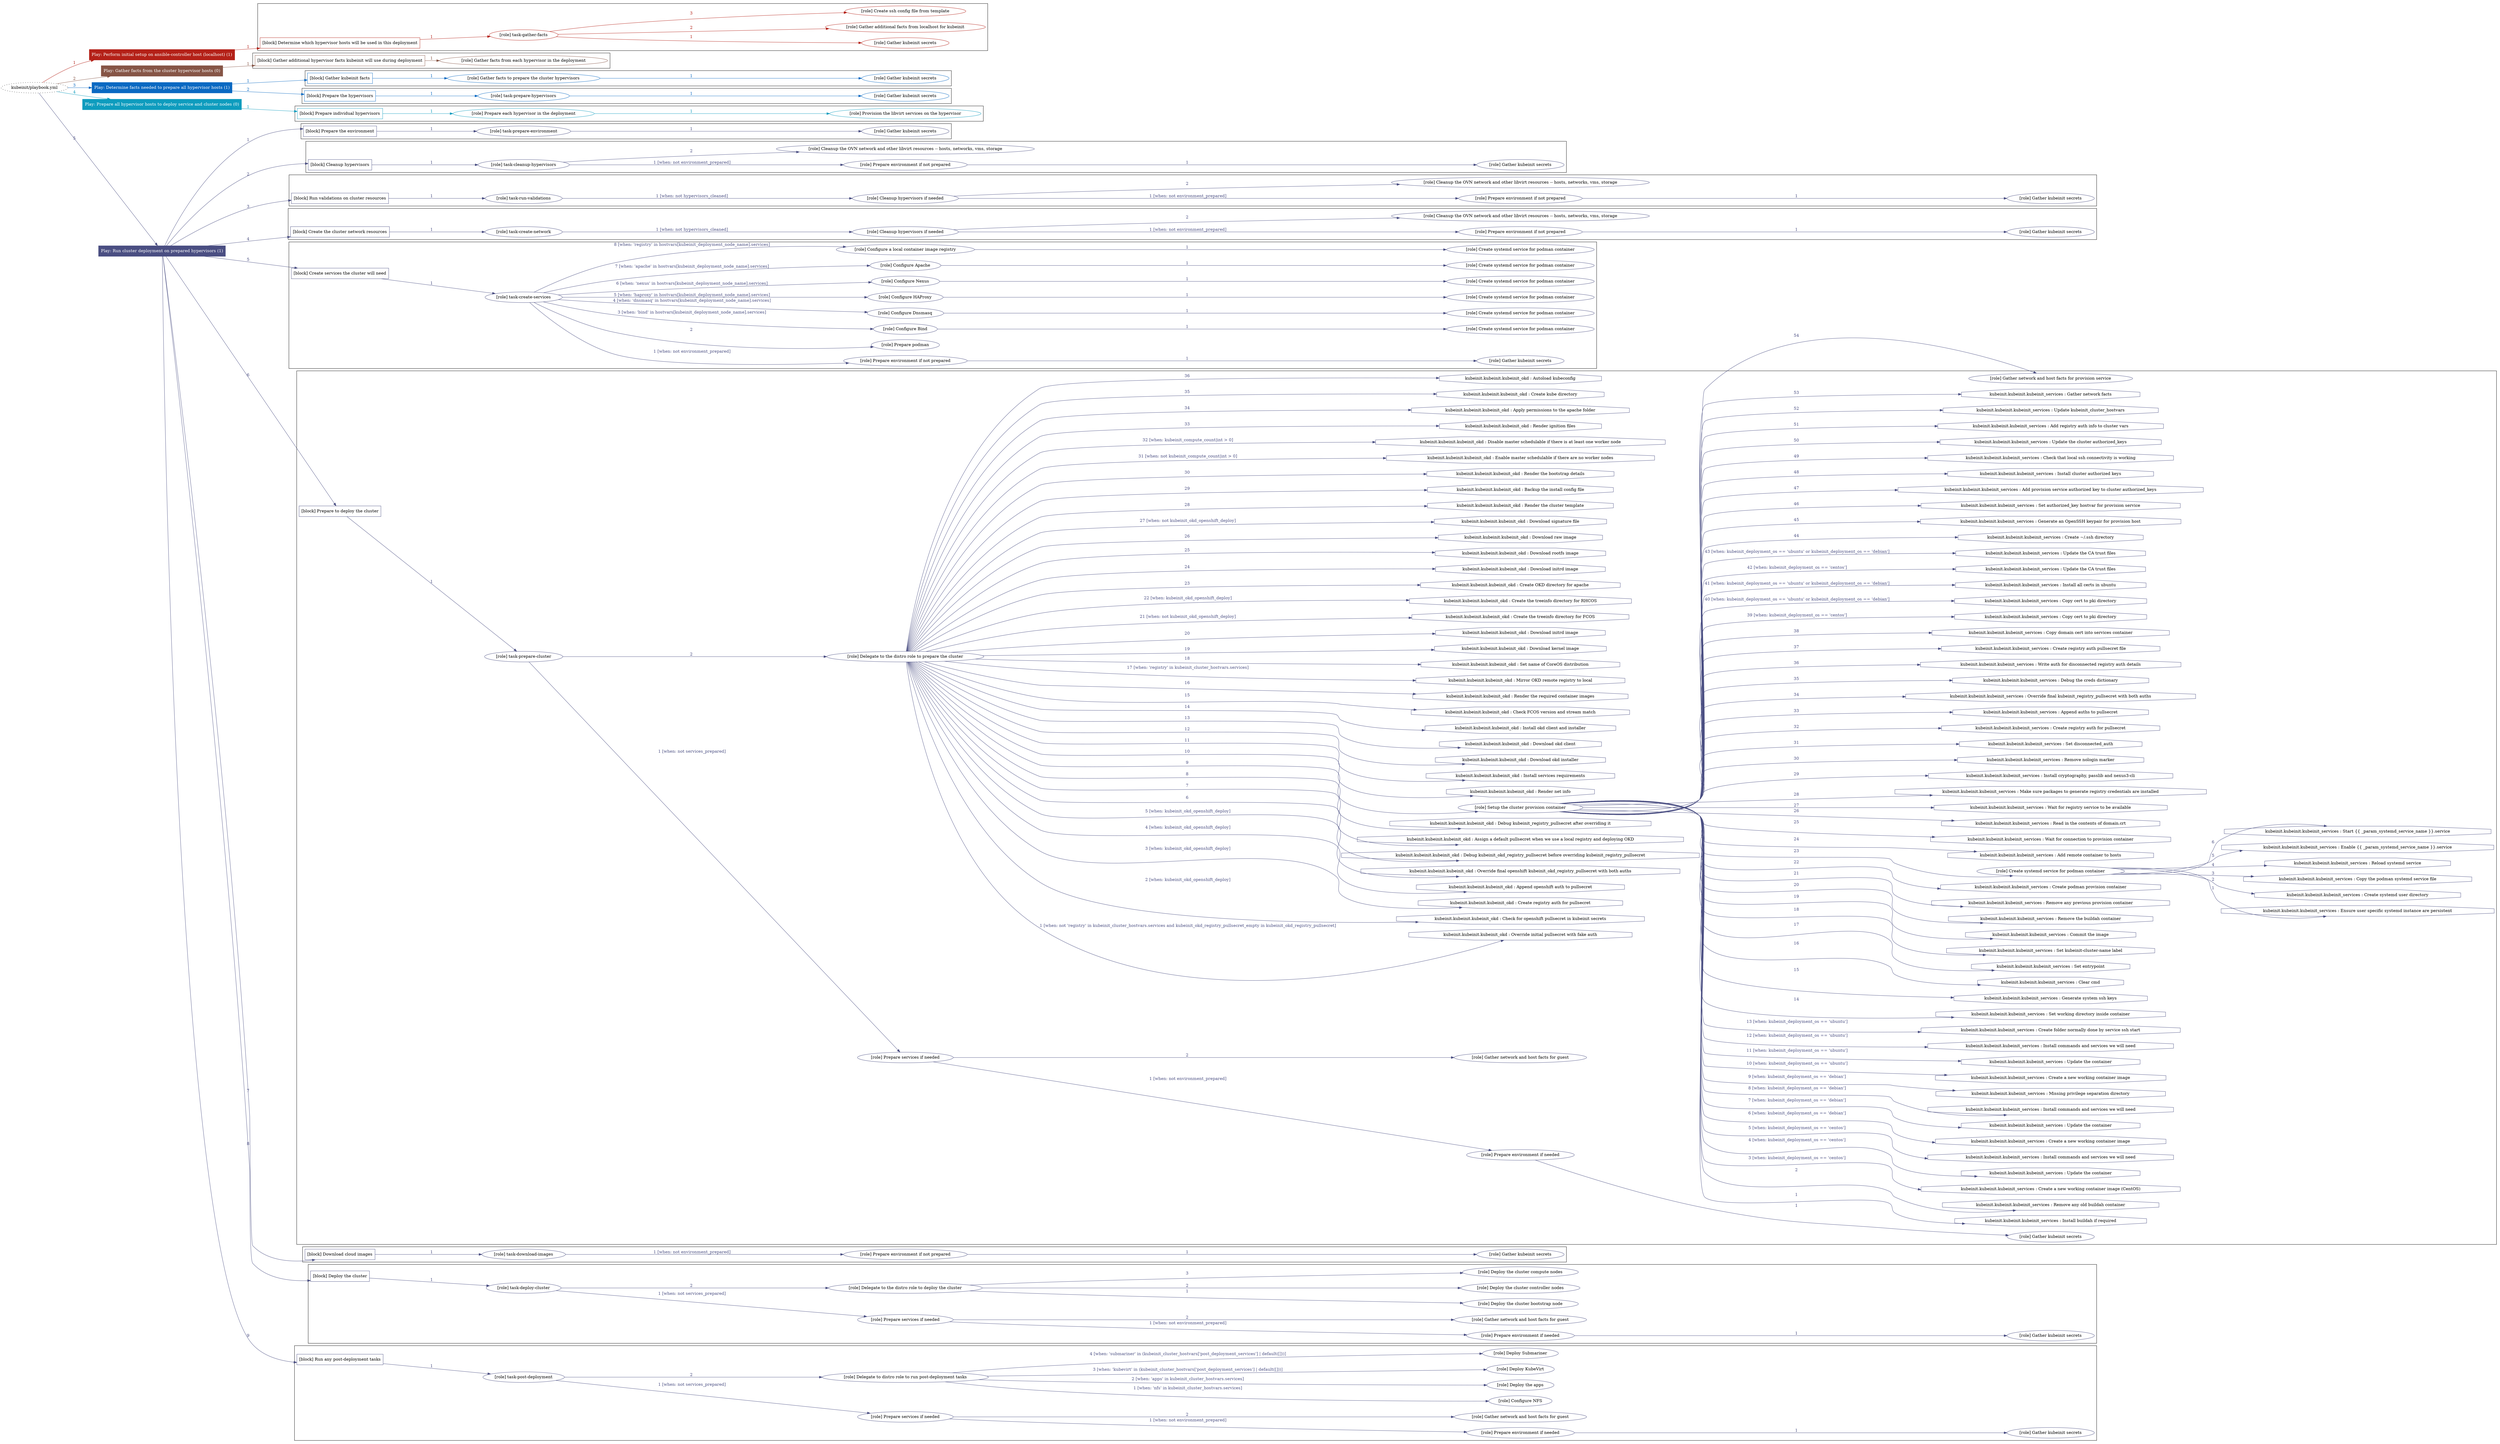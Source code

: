 digraph {
	graph [concentrate=true ordering=in rankdir=LR ratio=fill]
	edge [esep=5 sep=10]
	"kubeinit/playbook.yml" [URL="/home/runner/work/kubeinit/kubeinit/kubeinit/playbook.yml" id=playbook_ca3f6d3e style=dotted]
	"kubeinit/playbook.yml" -> play_7ddbc6b7 [label="1 " color="#b42118" fontcolor="#b42118" id=edge_f3c6e491 labeltooltip="1 " tooltip="1 "]
	subgraph "Play: Perform initial setup on ansible-controller host (localhost) (1)" {
		play_7ddbc6b7 [label="Play: Perform initial setup on ansible-controller host (localhost) (1)" URL="/home/runner/work/kubeinit/kubeinit/kubeinit/playbook.yml" color="#b42118" fontcolor="#ffffff" id=play_7ddbc6b7 shape=box style=filled tooltip=localhost]
		play_7ddbc6b7 -> block_bd6555b4 [label=1 color="#b42118" fontcolor="#b42118" id=edge_2a66f8bd labeltooltip=1 tooltip=1]
		subgraph cluster_block_bd6555b4 {
			block_bd6555b4 [label="[block] Determine which hypervisor hosts will be used in this deployment" URL="/home/runner/work/kubeinit/kubeinit/kubeinit/playbook.yml" color="#b42118" id=block_bd6555b4 labeltooltip="Determine which hypervisor hosts will be used in this deployment" shape=box tooltip="Determine which hypervisor hosts will be used in this deployment"]
			block_bd6555b4 -> role_7008f3cf [label="1 " color="#b42118" fontcolor="#b42118" id=edge_8b04ac5d labeltooltip="1 " tooltip="1 "]
			subgraph "task-gather-facts" {
				role_7008f3cf [label="[role] task-gather-facts" URL="/home/runner/work/kubeinit/kubeinit/kubeinit/playbook.yml" color="#b42118" id=role_7008f3cf tooltip="task-gather-facts"]
				role_7008f3cf -> role_849a8a59 [label="1 " color="#b42118" fontcolor="#b42118" id=edge_6b2a478c labeltooltip="1 " tooltip="1 "]
				subgraph "Gather kubeinit secrets" {
					role_849a8a59 [label="[role] Gather kubeinit secrets" URL="/home/runner/.ansible/collections/ansible_collections/kubeinit/kubeinit/roles/kubeinit_prepare/tasks/build_hypervisors_group.yml" color="#b42118" id=role_849a8a59 tooltip="Gather kubeinit secrets"]
				}
				role_7008f3cf -> role_0bfb9905 [label="2 " color="#b42118" fontcolor="#b42118" id=edge_02d3df15 labeltooltip="2 " tooltip="2 "]
				subgraph "Gather additional facts from localhost for kubeinit" {
					role_0bfb9905 [label="[role] Gather additional facts from localhost for kubeinit" URL="/home/runner/.ansible/collections/ansible_collections/kubeinit/kubeinit/roles/kubeinit_prepare/tasks/build_hypervisors_group.yml" color="#b42118" id=role_0bfb9905 tooltip="Gather additional facts from localhost for kubeinit"]
				}
				role_7008f3cf -> role_33cad739 [label="3 " color="#b42118" fontcolor="#b42118" id=edge_30c23e79 labeltooltip="3 " tooltip="3 "]
				subgraph "Create ssh config file from template" {
					role_33cad739 [label="[role] Create ssh config file from template" URL="/home/runner/.ansible/collections/ansible_collections/kubeinit/kubeinit/roles/kubeinit_prepare/tasks/build_hypervisors_group.yml" color="#b42118" id=role_33cad739 tooltip="Create ssh config file from template"]
				}
			}
		}
	}
	"kubeinit/playbook.yml" -> play_8dabc930 [label="2 " color="#865546" fontcolor="#865546" id=edge_cd6cf7f8 labeltooltip="2 " tooltip="2 "]
	subgraph "Play: Gather facts from the cluster hypervisor hosts (0)" {
		play_8dabc930 [label="Play: Gather facts from the cluster hypervisor hosts (0)" URL="/home/runner/work/kubeinit/kubeinit/kubeinit/playbook.yml" color="#865546" fontcolor="#ffffff" id=play_8dabc930 shape=box style=filled tooltip="Play: Gather facts from the cluster hypervisor hosts (0)"]
		play_8dabc930 -> block_8c152e1d [label=1 color="#865546" fontcolor="#865546" id=edge_207f6ce7 labeltooltip=1 tooltip=1]
		subgraph cluster_block_8c152e1d {
			block_8c152e1d [label="[block] Gather additional hypervisor facts kubeinit will use during deployment" URL="/home/runner/work/kubeinit/kubeinit/kubeinit/playbook.yml" color="#865546" id=block_8c152e1d labeltooltip="Gather additional hypervisor facts kubeinit will use during deployment" shape=box tooltip="Gather additional hypervisor facts kubeinit will use during deployment"]
			block_8c152e1d -> role_313634f1 [label="1 " color="#865546" fontcolor="#865546" id=edge_8c0e13db labeltooltip="1 " tooltip="1 "]
			subgraph "Gather facts from each hypervisor in the deployment" {
				role_313634f1 [label="[role] Gather facts from each hypervisor in the deployment" URL="/home/runner/work/kubeinit/kubeinit/kubeinit/playbook.yml" color="#865546" id=role_313634f1 tooltip="Gather facts from each hypervisor in the deployment"]
			}
		}
	}
	"kubeinit/playbook.yml" -> play_c44e230e [label="3 " color="#0a69c2" fontcolor="#0a69c2" id=edge_737e5d9f labeltooltip="3 " tooltip="3 "]
	subgraph "Play: Determine facts needed to prepare all hypervisor hosts (1)" {
		play_c44e230e [label="Play: Determine facts needed to prepare all hypervisor hosts (1)" URL="/home/runner/work/kubeinit/kubeinit/kubeinit/playbook.yml" color="#0a69c2" fontcolor="#ffffff" id=play_c44e230e shape=box style=filled tooltip=localhost]
		play_c44e230e -> block_583f083b [label=1 color="#0a69c2" fontcolor="#0a69c2" id=edge_c5dcd6c2 labeltooltip=1 tooltip=1]
		subgraph cluster_block_583f083b {
			block_583f083b [label="[block] Gather kubeinit facts" URL="/home/runner/work/kubeinit/kubeinit/kubeinit/playbook.yml" color="#0a69c2" id=block_583f083b labeltooltip="Gather kubeinit facts" shape=box tooltip="Gather kubeinit facts"]
			block_583f083b -> role_997bc7a3 [label="1 " color="#0a69c2" fontcolor="#0a69c2" id=edge_1d5b461e labeltooltip="1 " tooltip="1 "]
			subgraph "Gather facts to prepare the cluster hypervisors" {
				role_997bc7a3 [label="[role] Gather facts to prepare the cluster hypervisors" URL="/home/runner/work/kubeinit/kubeinit/kubeinit/playbook.yml" color="#0a69c2" id=role_997bc7a3 tooltip="Gather facts to prepare the cluster hypervisors"]
				role_997bc7a3 -> role_3273d64f [label="1 " color="#0a69c2" fontcolor="#0a69c2" id=edge_300d85b7 labeltooltip="1 " tooltip="1 "]
				subgraph "Gather kubeinit secrets" {
					role_3273d64f [label="[role] Gather kubeinit secrets" URL="/home/runner/.ansible/collections/ansible_collections/kubeinit/kubeinit/roles/kubeinit_prepare/tasks/gather_kubeinit_facts.yml" color="#0a69c2" id=role_3273d64f tooltip="Gather kubeinit secrets"]
				}
			}
		}
		play_c44e230e -> block_e63a2de9 [label=2 color="#0a69c2" fontcolor="#0a69c2" id=edge_1c9a68e8 labeltooltip=2 tooltip=2]
		subgraph cluster_block_e63a2de9 {
			block_e63a2de9 [label="[block] Prepare the hypervisors" URL="/home/runner/work/kubeinit/kubeinit/kubeinit/playbook.yml" color="#0a69c2" id=block_e63a2de9 labeltooltip="Prepare the hypervisors" shape=box tooltip="Prepare the hypervisors"]
			block_e63a2de9 -> role_a25bf44a [label="1 " color="#0a69c2" fontcolor="#0a69c2" id=edge_0ee46c97 labeltooltip="1 " tooltip="1 "]
			subgraph "task-prepare-hypervisors" {
				role_a25bf44a [label="[role] task-prepare-hypervisors" URL="/home/runner/work/kubeinit/kubeinit/kubeinit/playbook.yml" color="#0a69c2" id=role_a25bf44a tooltip="task-prepare-hypervisors"]
				role_a25bf44a -> role_2f5fb14b [label="1 " color="#0a69c2" fontcolor="#0a69c2" id=edge_cd69bb7b labeltooltip="1 " tooltip="1 "]
				subgraph "Gather kubeinit secrets" {
					role_2f5fb14b [label="[role] Gather kubeinit secrets" URL="/home/runner/.ansible/collections/ansible_collections/kubeinit/kubeinit/roles/kubeinit_prepare/tasks/gather_kubeinit_facts.yml" color="#0a69c2" id=role_2f5fb14b tooltip="Gather kubeinit secrets"]
				}
			}
		}
	}
	"kubeinit/playbook.yml" -> play_82a01401 [label="4 " color="#0e9cbe" fontcolor="#0e9cbe" id=edge_66c468dd labeltooltip="4 " tooltip="4 "]
	subgraph "Play: Prepare all hypervisor hosts to deploy service and cluster nodes (0)" {
		play_82a01401 [label="Play: Prepare all hypervisor hosts to deploy service and cluster nodes (0)" URL="/home/runner/work/kubeinit/kubeinit/kubeinit/playbook.yml" color="#0e9cbe" fontcolor="#ffffff" id=play_82a01401 shape=box style=filled tooltip="Play: Prepare all hypervisor hosts to deploy service and cluster nodes (0)"]
		play_82a01401 -> block_70baf9ea [label=1 color="#0e9cbe" fontcolor="#0e9cbe" id=edge_f173a9f2 labeltooltip=1 tooltip=1]
		subgraph cluster_block_70baf9ea {
			block_70baf9ea [label="[block] Prepare individual hypervisors" URL="/home/runner/work/kubeinit/kubeinit/kubeinit/playbook.yml" color="#0e9cbe" id=block_70baf9ea labeltooltip="Prepare individual hypervisors" shape=box tooltip="Prepare individual hypervisors"]
			block_70baf9ea -> role_95161615 [label="1 " color="#0e9cbe" fontcolor="#0e9cbe" id=edge_70d2c952 labeltooltip="1 " tooltip="1 "]
			subgraph "Prepare each hypervisor in the deployment" {
				role_95161615 [label="[role] Prepare each hypervisor in the deployment" URL="/home/runner/work/kubeinit/kubeinit/kubeinit/playbook.yml" color="#0e9cbe" id=role_95161615 tooltip="Prepare each hypervisor in the deployment"]
				role_95161615 -> role_6e616b4e [label="1 " color="#0e9cbe" fontcolor="#0e9cbe" id=edge_46e62742 labeltooltip="1 " tooltip="1 "]
				subgraph "Provision the libvirt services on the hypervisor" {
					role_6e616b4e [label="[role] Provision the libvirt services on the hypervisor" URL="/home/runner/.ansible/collections/ansible_collections/kubeinit/kubeinit/roles/kubeinit_prepare/tasks/prepare_hypervisor.yml" color="#0e9cbe" id=role_6e616b4e tooltip="Provision the libvirt services on the hypervisor"]
				}
			}
		}
	}
	"kubeinit/playbook.yml" -> play_141ce649 [label="5 " color="#4a4e82" fontcolor="#4a4e82" id=edge_6b670e2b labeltooltip="5 " tooltip="5 "]
	subgraph "Play: Run cluster deployment on prepared hypervisors (1)" {
		play_141ce649 [label="Play: Run cluster deployment on prepared hypervisors (1)" URL="/home/runner/work/kubeinit/kubeinit/kubeinit/playbook.yml" color="#4a4e82" fontcolor="#ffffff" id=play_141ce649 shape=box style=filled tooltip=localhost]
		play_141ce649 -> block_69926f06 [label=1 color="#4a4e82" fontcolor="#4a4e82" id=edge_56e24751 labeltooltip=1 tooltip=1]
		subgraph cluster_block_69926f06 {
			block_69926f06 [label="[block] Prepare the environment" URL="/home/runner/work/kubeinit/kubeinit/kubeinit/playbook.yml" color="#4a4e82" id=block_69926f06 labeltooltip="Prepare the environment" shape=box tooltip="Prepare the environment"]
			block_69926f06 -> role_77d8d416 [label="1 " color="#4a4e82" fontcolor="#4a4e82" id=edge_4c822fa5 labeltooltip="1 " tooltip="1 "]
			subgraph "task-prepare-environment" {
				role_77d8d416 [label="[role] task-prepare-environment" URL="/home/runner/work/kubeinit/kubeinit/kubeinit/playbook.yml" color="#4a4e82" id=role_77d8d416 tooltip="task-prepare-environment"]
				role_77d8d416 -> role_cf126cfd [label="1 " color="#4a4e82" fontcolor="#4a4e82" id=edge_5e6e4c0b labeltooltip="1 " tooltip="1 "]
				subgraph "Gather kubeinit secrets" {
					role_cf126cfd [label="[role] Gather kubeinit secrets" URL="/home/runner/.ansible/collections/ansible_collections/kubeinit/kubeinit/roles/kubeinit_prepare/tasks/gather_kubeinit_facts.yml" color="#4a4e82" id=role_cf126cfd tooltip="Gather kubeinit secrets"]
				}
			}
		}
		play_141ce649 -> block_2e1f56f0 [label=2 color="#4a4e82" fontcolor="#4a4e82" id=edge_e803499e labeltooltip=2 tooltip=2]
		subgraph cluster_block_2e1f56f0 {
			block_2e1f56f0 [label="[block] Cleanup hypervisors" URL="/home/runner/work/kubeinit/kubeinit/kubeinit/playbook.yml" color="#4a4e82" id=block_2e1f56f0 labeltooltip="Cleanup hypervisors" shape=box tooltip="Cleanup hypervisors"]
			block_2e1f56f0 -> role_fe68f65b [label="1 " color="#4a4e82" fontcolor="#4a4e82" id=edge_b846f4ca labeltooltip="1 " tooltip="1 "]
			subgraph "task-cleanup-hypervisors" {
				role_fe68f65b [label="[role] task-cleanup-hypervisors" URL="/home/runner/work/kubeinit/kubeinit/kubeinit/playbook.yml" color="#4a4e82" id=role_fe68f65b tooltip="task-cleanup-hypervisors"]
				role_fe68f65b -> role_f11f02c1 [label="1 [when: not environment_prepared]" color="#4a4e82" fontcolor="#4a4e82" id=edge_cd668ed9 labeltooltip="1 [when: not environment_prepared]" tooltip="1 [when: not environment_prepared]"]
				subgraph "Prepare environment if not prepared" {
					role_f11f02c1 [label="[role] Prepare environment if not prepared" URL="/home/runner/.ansible/collections/ansible_collections/kubeinit/kubeinit/roles/kubeinit_prepare/tasks/cleanup_hypervisors.yml" color="#4a4e82" id=role_f11f02c1 tooltip="Prepare environment if not prepared"]
					role_f11f02c1 -> role_54ad5028 [label="1 " color="#4a4e82" fontcolor="#4a4e82" id=edge_bf265435 labeltooltip="1 " tooltip="1 "]
					subgraph "Gather kubeinit secrets" {
						role_54ad5028 [label="[role] Gather kubeinit secrets" URL="/home/runner/.ansible/collections/ansible_collections/kubeinit/kubeinit/roles/kubeinit_prepare/tasks/gather_kubeinit_facts.yml" color="#4a4e82" id=role_54ad5028 tooltip="Gather kubeinit secrets"]
					}
				}
				role_fe68f65b -> role_0131f9e6 [label="2 " color="#4a4e82" fontcolor="#4a4e82" id=edge_c12c5a17 labeltooltip="2 " tooltip="2 "]
				subgraph "Cleanup the OVN network and other libvirt resources -- hosts, networks, vms, storage" {
					role_0131f9e6 [label="[role] Cleanup the OVN network and other libvirt resources -- hosts, networks, vms, storage" URL="/home/runner/.ansible/collections/ansible_collections/kubeinit/kubeinit/roles/kubeinit_prepare/tasks/cleanup_hypervisors.yml" color="#4a4e82" id=role_0131f9e6 tooltip="Cleanup the OVN network and other libvirt resources -- hosts, networks, vms, storage"]
				}
			}
		}
		play_141ce649 -> block_defd67f3 [label=3 color="#4a4e82" fontcolor="#4a4e82" id=edge_04f62213 labeltooltip=3 tooltip=3]
		subgraph cluster_block_defd67f3 {
			block_defd67f3 [label="[block] Run validations on cluster resources" URL="/home/runner/work/kubeinit/kubeinit/kubeinit/playbook.yml" color="#4a4e82" id=block_defd67f3 labeltooltip="Run validations on cluster resources" shape=box tooltip="Run validations on cluster resources"]
			block_defd67f3 -> role_8f4c61ec [label="1 " color="#4a4e82" fontcolor="#4a4e82" id=edge_569cc86b labeltooltip="1 " tooltip="1 "]
			subgraph "task-run-validations" {
				role_8f4c61ec [label="[role] task-run-validations" URL="/home/runner/work/kubeinit/kubeinit/kubeinit/playbook.yml" color="#4a4e82" id=role_8f4c61ec tooltip="task-run-validations"]
				role_8f4c61ec -> role_31601f36 [label="1 [when: not hypervisors_cleaned]" color="#4a4e82" fontcolor="#4a4e82" id=edge_8c565229 labeltooltip="1 [when: not hypervisors_cleaned]" tooltip="1 [when: not hypervisors_cleaned]"]
				subgraph "Cleanup hypervisors if needed" {
					role_31601f36 [label="[role] Cleanup hypervisors if needed" URL="/home/runner/.ansible/collections/ansible_collections/kubeinit/kubeinit/roles/kubeinit_validations/tasks/main.yml" color="#4a4e82" id=role_31601f36 tooltip="Cleanup hypervisors if needed"]
					role_31601f36 -> role_ab070e0c [label="1 [when: not environment_prepared]" color="#4a4e82" fontcolor="#4a4e82" id=edge_416f55cf labeltooltip="1 [when: not environment_prepared]" tooltip="1 [when: not environment_prepared]"]
					subgraph "Prepare environment if not prepared" {
						role_ab070e0c [label="[role] Prepare environment if not prepared" URL="/home/runner/.ansible/collections/ansible_collections/kubeinit/kubeinit/roles/kubeinit_prepare/tasks/cleanup_hypervisors.yml" color="#4a4e82" id=role_ab070e0c tooltip="Prepare environment if not prepared"]
						role_ab070e0c -> role_2cd0e5bc [label="1 " color="#4a4e82" fontcolor="#4a4e82" id=edge_101d01af labeltooltip="1 " tooltip="1 "]
						subgraph "Gather kubeinit secrets" {
							role_2cd0e5bc [label="[role] Gather kubeinit secrets" URL="/home/runner/.ansible/collections/ansible_collections/kubeinit/kubeinit/roles/kubeinit_prepare/tasks/gather_kubeinit_facts.yml" color="#4a4e82" id=role_2cd0e5bc tooltip="Gather kubeinit secrets"]
						}
					}
					role_31601f36 -> role_9edad528 [label="2 " color="#4a4e82" fontcolor="#4a4e82" id=edge_5db84ab8 labeltooltip="2 " tooltip="2 "]
					subgraph "Cleanup the OVN network and other libvirt resources -- hosts, networks, vms, storage" {
						role_9edad528 [label="[role] Cleanup the OVN network and other libvirt resources -- hosts, networks, vms, storage" URL="/home/runner/.ansible/collections/ansible_collections/kubeinit/kubeinit/roles/kubeinit_prepare/tasks/cleanup_hypervisors.yml" color="#4a4e82" id=role_9edad528 tooltip="Cleanup the OVN network and other libvirt resources -- hosts, networks, vms, storage"]
					}
				}
			}
		}
		play_141ce649 -> block_52addecd [label=4 color="#4a4e82" fontcolor="#4a4e82" id=edge_742075f6 labeltooltip=4 tooltip=4]
		subgraph cluster_block_52addecd {
			block_52addecd [label="[block] Create the cluster network resources" URL="/home/runner/work/kubeinit/kubeinit/kubeinit/playbook.yml" color="#4a4e82" id=block_52addecd labeltooltip="Create the cluster network resources" shape=box tooltip="Create the cluster network resources"]
			block_52addecd -> role_a8ecbf1c [label="1 " color="#4a4e82" fontcolor="#4a4e82" id=edge_32375ddd labeltooltip="1 " tooltip="1 "]
			subgraph "task-create-network" {
				role_a8ecbf1c [label="[role] task-create-network" URL="/home/runner/work/kubeinit/kubeinit/kubeinit/playbook.yml" color="#4a4e82" id=role_a8ecbf1c tooltip="task-create-network"]
				role_a8ecbf1c -> role_4b36be6e [label="1 [when: not hypervisors_cleaned]" color="#4a4e82" fontcolor="#4a4e82" id=edge_0a695b6d labeltooltip="1 [when: not hypervisors_cleaned]" tooltip="1 [when: not hypervisors_cleaned]"]
				subgraph "Cleanup hypervisors if needed" {
					role_4b36be6e [label="[role] Cleanup hypervisors if needed" URL="/home/runner/.ansible/collections/ansible_collections/kubeinit/kubeinit/roles/kubeinit_libvirt/tasks/create_network.yml" color="#4a4e82" id=role_4b36be6e tooltip="Cleanup hypervisors if needed"]
					role_4b36be6e -> role_57dd8473 [label="1 [when: not environment_prepared]" color="#4a4e82" fontcolor="#4a4e82" id=edge_9718f3f9 labeltooltip="1 [when: not environment_prepared]" tooltip="1 [when: not environment_prepared]"]
					subgraph "Prepare environment if not prepared" {
						role_57dd8473 [label="[role] Prepare environment if not prepared" URL="/home/runner/.ansible/collections/ansible_collections/kubeinit/kubeinit/roles/kubeinit_prepare/tasks/cleanup_hypervisors.yml" color="#4a4e82" id=role_57dd8473 tooltip="Prepare environment if not prepared"]
						role_57dd8473 -> role_14ae71cb [label="1 " color="#4a4e82" fontcolor="#4a4e82" id=edge_cdff30a0 labeltooltip="1 " tooltip="1 "]
						subgraph "Gather kubeinit secrets" {
							role_14ae71cb [label="[role] Gather kubeinit secrets" URL="/home/runner/.ansible/collections/ansible_collections/kubeinit/kubeinit/roles/kubeinit_prepare/tasks/gather_kubeinit_facts.yml" color="#4a4e82" id=role_14ae71cb tooltip="Gather kubeinit secrets"]
						}
					}
					role_4b36be6e -> role_82dc3443 [label="2 " color="#4a4e82" fontcolor="#4a4e82" id=edge_df257a5f labeltooltip="2 " tooltip="2 "]
					subgraph "Cleanup the OVN network and other libvirt resources -- hosts, networks, vms, storage" {
						role_82dc3443 [label="[role] Cleanup the OVN network and other libvirt resources -- hosts, networks, vms, storage" URL="/home/runner/.ansible/collections/ansible_collections/kubeinit/kubeinit/roles/kubeinit_prepare/tasks/cleanup_hypervisors.yml" color="#4a4e82" id=role_82dc3443 tooltip="Cleanup the OVN network and other libvirt resources -- hosts, networks, vms, storage"]
					}
				}
			}
		}
		play_141ce649 -> block_e0d23d46 [label=5 color="#4a4e82" fontcolor="#4a4e82" id=edge_ccdcc80f labeltooltip=5 tooltip=5]
		subgraph cluster_block_e0d23d46 {
			block_e0d23d46 [label="[block] Create services the cluster will need" URL="/home/runner/work/kubeinit/kubeinit/kubeinit/playbook.yml" color="#4a4e82" id=block_e0d23d46 labeltooltip="Create services the cluster will need" shape=box tooltip="Create services the cluster will need"]
			block_e0d23d46 -> role_9615524b [label="1 " color="#4a4e82" fontcolor="#4a4e82" id=edge_507f72d2 labeltooltip="1 " tooltip="1 "]
			subgraph "task-create-services" {
				role_9615524b [label="[role] task-create-services" URL="/home/runner/work/kubeinit/kubeinit/kubeinit/playbook.yml" color="#4a4e82" id=role_9615524b tooltip="task-create-services"]
				role_9615524b -> role_4b38c07b [label="1 [when: not environment_prepared]" color="#4a4e82" fontcolor="#4a4e82" id=edge_634226ee labeltooltip="1 [when: not environment_prepared]" tooltip="1 [when: not environment_prepared]"]
				subgraph "Prepare environment if not prepared" {
					role_4b38c07b [label="[role] Prepare environment if not prepared" URL="/home/runner/.ansible/collections/ansible_collections/kubeinit/kubeinit/roles/kubeinit_services/tasks/main.yml" color="#4a4e82" id=role_4b38c07b tooltip="Prepare environment if not prepared"]
					role_4b38c07b -> role_8670b47a [label="1 " color="#4a4e82" fontcolor="#4a4e82" id=edge_4193e7e4 labeltooltip="1 " tooltip="1 "]
					subgraph "Gather kubeinit secrets" {
						role_8670b47a [label="[role] Gather kubeinit secrets" URL="/home/runner/.ansible/collections/ansible_collections/kubeinit/kubeinit/roles/kubeinit_prepare/tasks/gather_kubeinit_facts.yml" color="#4a4e82" id=role_8670b47a tooltip="Gather kubeinit secrets"]
					}
				}
				role_9615524b -> role_fea3f902 [label="2 " color="#4a4e82" fontcolor="#4a4e82" id=edge_5a60b489 labeltooltip="2 " tooltip="2 "]
				subgraph "Prepare podman" {
					role_fea3f902 [label="[role] Prepare podman" URL="/home/runner/.ansible/collections/ansible_collections/kubeinit/kubeinit/roles/kubeinit_services/tasks/00_create_service_pod.yml" color="#4a4e82" id=role_fea3f902 tooltip="Prepare podman"]
				}
				role_9615524b -> role_b840526f [label="3 [when: 'bind' in hostvars[kubeinit_deployment_node_name].services]" color="#4a4e82" fontcolor="#4a4e82" id=edge_08522ea6 labeltooltip="3 [when: 'bind' in hostvars[kubeinit_deployment_node_name].services]" tooltip="3 [when: 'bind' in hostvars[kubeinit_deployment_node_name].services]"]
				subgraph "Configure Bind" {
					role_b840526f [label="[role] Configure Bind" URL="/home/runner/.ansible/collections/ansible_collections/kubeinit/kubeinit/roles/kubeinit_services/tasks/start_services_containers.yml" color="#4a4e82" id=role_b840526f tooltip="Configure Bind"]
					role_b840526f -> role_ec49dc2b [label="1 " color="#4a4e82" fontcolor="#4a4e82" id=edge_b03585b4 labeltooltip="1 " tooltip="1 "]
					subgraph "Create systemd service for podman container" {
						role_ec49dc2b [label="[role] Create systemd service for podman container" URL="/home/runner/.ansible/collections/ansible_collections/kubeinit/kubeinit/roles/kubeinit_bind/tasks/main.yml" color="#4a4e82" id=role_ec49dc2b tooltip="Create systemd service for podman container"]
					}
				}
				role_9615524b -> role_a90621b6 [label="4 [when: 'dnsmasq' in hostvars[kubeinit_deployment_node_name].services]" color="#4a4e82" fontcolor="#4a4e82" id=edge_41728895 labeltooltip="4 [when: 'dnsmasq' in hostvars[kubeinit_deployment_node_name].services]" tooltip="4 [when: 'dnsmasq' in hostvars[kubeinit_deployment_node_name].services]"]
				subgraph "Configure Dnsmasq" {
					role_a90621b6 [label="[role] Configure Dnsmasq" URL="/home/runner/.ansible/collections/ansible_collections/kubeinit/kubeinit/roles/kubeinit_services/tasks/start_services_containers.yml" color="#4a4e82" id=role_a90621b6 tooltip="Configure Dnsmasq"]
					role_a90621b6 -> role_88d38569 [label="1 " color="#4a4e82" fontcolor="#4a4e82" id=edge_e40948ab labeltooltip="1 " tooltip="1 "]
					subgraph "Create systemd service for podman container" {
						role_88d38569 [label="[role] Create systemd service for podman container" URL="/home/runner/.ansible/collections/ansible_collections/kubeinit/kubeinit/roles/kubeinit_dnsmasq/tasks/main.yml" color="#4a4e82" id=role_88d38569 tooltip="Create systemd service for podman container"]
					}
				}
				role_9615524b -> role_2f8a25d6 [label="5 [when: 'haproxy' in hostvars[kubeinit_deployment_node_name].services]" color="#4a4e82" fontcolor="#4a4e82" id=edge_e0f43dd7 labeltooltip="5 [when: 'haproxy' in hostvars[kubeinit_deployment_node_name].services]" tooltip="5 [when: 'haproxy' in hostvars[kubeinit_deployment_node_name].services]"]
				subgraph "Configure HAProxy" {
					role_2f8a25d6 [label="[role] Configure HAProxy" URL="/home/runner/.ansible/collections/ansible_collections/kubeinit/kubeinit/roles/kubeinit_services/tasks/start_services_containers.yml" color="#4a4e82" id=role_2f8a25d6 tooltip="Configure HAProxy"]
					role_2f8a25d6 -> role_b15b6f58 [label="1 " color="#4a4e82" fontcolor="#4a4e82" id=edge_3921bb0b labeltooltip="1 " tooltip="1 "]
					subgraph "Create systemd service for podman container" {
						role_b15b6f58 [label="[role] Create systemd service for podman container" URL="/home/runner/.ansible/collections/ansible_collections/kubeinit/kubeinit/roles/kubeinit_haproxy/tasks/main.yml" color="#4a4e82" id=role_b15b6f58 tooltip="Create systemd service for podman container"]
					}
				}
				role_9615524b -> role_36e7fcab [label="6 [when: 'nexus' in hostvars[kubeinit_deployment_node_name].services]" color="#4a4e82" fontcolor="#4a4e82" id=edge_a987a034 labeltooltip="6 [when: 'nexus' in hostvars[kubeinit_deployment_node_name].services]" tooltip="6 [when: 'nexus' in hostvars[kubeinit_deployment_node_name].services]"]
				subgraph "Configure Nexus" {
					role_36e7fcab [label="[role] Configure Nexus" URL="/home/runner/.ansible/collections/ansible_collections/kubeinit/kubeinit/roles/kubeinit_services/tasks/start_services_containers.yml" color="#4a4e82" id=role_36e7fcab tooltip="Configure Nexus"]
					role_36e7fcab -> role_97e74583 [label="1 " color="#4a4e82" fontcolor="#4a4e82" id=edge_e8c4c979 labeltooltip="1 " tooltip="1 "]
					subgraph "Create systemd service for podman container" {
						role_97e74583 [label="[role] Create systemd service for podman container" URL="/home/runner/.ansible/collections/ansible_collections/kubeinit/kubeinit/roles/kubeinit_nexus/tasks/main.yml" color="#4a4e82" id=role_97e74583 tooltip="Create systemd service for podman container"]
					}
				}
				role_9615524b -> role_13fd6344 [label="7 [when: 'apache' in hostvars[kubeinit_deployment_node_name].services]" color="#4a4e82" fontcolor="#4a4e82" id=edge_81e1ce04 labeltooltip="7 [when: 'apache' in hostvars[kubeinit_deployment_node_name].services]" tooltip="7 [when: 'apache' in hostvars[kubeinit_deployment_node_name].services]"]
				subgraph "Configure Apache" {
					role_13fd6344 [label="[role] Configure Apache" URL="/home/runner/.ansible/collections/ansible_collections/kubeinit/kubeinit/roles/kubeinit_services/tasks/start_services_containers.yml" color="#4a4e82" id=role_13fd6344 tooltip="Configure Apache"]
					role_13fd6344 -> role_dd98791c [label="1 " color="#4a4e82" fontcolor="#4a4e82" id=edge_76fbf1db labeltooltip="1 " tooltip="1 "]
					subgraph "Create systemd service for podman container" {
						role_dd98791c [label="[role] Create systemd service for podman container" URL="/home/runner/.ansible/collections/ansible_collections/kubeinit/kubeinit/roles/kubeinit_apache/tasks/main.yml" color="#4a4e82" id=role_dd98791c tooltip="Create systemd service for podman container"]
					}
				}
				role_9615524b -> role_cb4a2a8c [label="8 [when: 'registry' in hostvars[kubeinit_deployment_node_name].services]" color="#4a4e82" fontcolor="#4a4e82" id=edge_81ad2c44 labeltooltip="8 [when: 'registry' in hostvars[kubeinit_deployment_node_name].services]" tooltip="8 [when: 'registry' in hostvars[kubeinit_deployment_node_name].services]"]
				subgraph "Configure a local container image registry" {
					role_cb4a2a8c [label="[role] Configure a local container image registry" URL="/home/runner/.ansible/collections/ansible_collections/kubeinit/kubeinit/roles/kubeinit_services/tasks/start_services_containers.yml" color="#4a4e82" id=role_cb4a2a8c tooltip="Configure a local container image registry"]
					role_cb4a2a8c -> role_e9c091ce [label="1 " color="#4a4e82" fontcolor="#4a4e82" id=edge_ded999f4 labeltooltip="1 " tooltip="1 "]
					subgraph "Create systemd service for podman container" {
						role_e9c091ce [label="[role] Create systemd service for podman container" URL="/home/runner/.ansible/collections/ansible_collections/kubeinit/kubeinit/roles/kubeinit_registry/tasks/main.yml" color="#4a4e82" id=role_e9c091ce tooltip="Create systemd service for podman container"]
					}
				}
			}
		}
		play_141ce649 -> block_f261b032 [label=6 color="#4a4e82" fontcolor="#4a4e82" id=edge_9918078d labeltooltip=6 tooltip=6]
		subgraph cluster_block_f261b032 {
			block_f261b032 [label="[block] Prepare to deploy the cluster" URL="/home/runner/work/kubeinit/kubeinit/kubeinit/playbook.yml" color="#4a4e82" id=block_f261b032 labeltooltip="Prepare to deploy the cluster" shape=box tooltip="Prepare to deploy the cluster"]
			block_f261b032 -> role_99aa393f [label="1 " color="#4a4e82" fontcolor="#4a4e82" id=edge_1468de48 labeltooltip="1 " tooltip="1 "]
			subgraph "task-prepare-cluster" {
				role_99aa393f [label="[role] task-prepare-cluster" URL="/home/runner/work/kubeinit/kubeinit/kubeinit/playbook.yml" color="#4a4e82" id=role_99aa393f tooltip="task-prepare-cluster"]
				role_99aa393f -> role_34adcd1f [label="1 [when: not services_prepared]" color="#4a4e82" fontcolor="#4a4e82" id=edge_79b362cd labeltooltip="1 [when: not services_prepared]" tooltip="1 [when: not services_prepared]"]
				subgraph "Prepare services if needed" {
					role_34adcd1f [label="[role] Prepare services if needed" URL="/home/runner/.ansible/collections/ansible_collections/kubeinit/kubeinit/roles/kubeinit_prepare/tasks/prepare_cluster.yml" color="#4a4e82" id=role_34adcd1f tooltip="Prepare services if needed"]
					role_34adcd1f -> role_34a7297d [label="1 [when: not environment_prepared]" color="#4a4e82" fontcolor="#4a4e82" id=edge_9b274129 labeltooltip="1 [when: not environment_prepared]" tooltip="1 [when: not environment_prepared]"]
					subgraph "Prepare environment if needed" {
						role_34a7297d [label="[role] Prepare environment if needed" URL="/home/runner/.ansible/collections/ansible_collections/kubeinit/kubeinit/roles/kubeinit_services/tasks/prepare_services.yml" color="#4a4e82" id=role_34a7297d tooltip="Prepare environment if needed"]
						role_34a7297d -> role_6834fc14 [label="1 " color="#4a4e82" fontcolor="#4a4e82" id=edge_7c47c569 labeltooltip="1 " tooltip="1 "]
						subgraph "Gather kubeinit secrets" {
							role_6834fc14 [label="[role] Gather kubeinit secrets" URL="/home/runner/.ansible/collections/ansible_collections/kubeinit/kubeinit/roles/kubeinit_prepare/tasks/gather_kubeinit_facts.yml" color="#4a4e82" id=role_6834fc14 tooltip="Gather kubeinit secrets"]
						}
					}
					role_34adcd1f -> role_89531d61 [label="2 " color="#4a4e82" fontcolor="#4a4e82" id=edge_56794a7d labeltooltip="2 " tooltip="2 "]
					subgraph "Gather network and host facts for guest" {
						role_89531d61 [label="[role] Gather network and host facts for guest" URL="/home/runner/.ansible/collections/ansible_collections/kubeinit/kubeinit/roles/kubeinit_services/tasks/prepare_services.yml" color="#4a4e82" id=role_89531d61 tooltip="Gather network and host facts for guest"]
					}
				}
				role_99aa393f -> role_a8e3af75 [label="2 " color="#4a4e82" fontcolor="#4a4e82" id=edge_8be41444 labeltooltip="2 " tooltip="2 "]
				subgraph "Delegate to the distro role to prepare the cluster" {
					role_a8e3af75 [label="[role] Delegate to the distro role to prepare the cluster" URL="/home/runner/.ansible/collections/ansible_collections/kubeinit/kubeinit/roles/kubeinit_prepare/tasks/prepare_cluster.yml" color="#4a4e82" id=role_a8e3af75 tooltip="Delegate to the distro role to prepare the cluster"]
					task_602ffed0 [label="kubeinit.kubeinit.kubeinit_okd : Override initial pullsecret with fake auth" URL="/home/runner/.ansible/collections/ansible_collections/kubeinit/kubeinit/roles/kubeinit_okd/tasks/prepare_cluster.yml" color="#4a4e82" id=task_602ffed0 shape=octagon tooltip="kubeinit.kubeinit.kubeinit_okd : Override initial pullsecret with fake auth"]
					role_a8e3af75 -> task_602ffed0 [label="1 [when: not 'registry' in kubeinit_cluster_hostvars.services and kubeinit_okd_registry_pullsecret_empty in kubeinit_okd_registry_pullsecret]" color="#4a4e82" fontcolor="#4a4e82" id=edge_8965feb6 labeltooltip="1 [when: not 'registry' in kubeinit_cluster_hostvars.services and kubeinit_okd_registry_pullsecret_empty in kubeinit_okd_registry_pullsecret]" tooltip="1 [when: not 'registry' in kubeinit_cluster_hostvars.services and kubeinit_okd_registry_pullsecret_empty in kubeinit_okd_registry_pullsecret]"]
					task_246478c7 [label="kubeinit.kubeinit.kubeinit_okd : Check for openshift pullsecret in kubeinit secrets" URL="/home/runner/.ansible/collections/ansible_collections/kubeinit/kubeinit/roles/kubeinit_okd/tasks/prepare_cluster.yml" color="#4a4e82" id=task_246478c7 shape=octagon tooltip="kubeinit.kubeinit.kubeinit_okd : Check for openshift pullsecret in kubeinit secrets"]
					role_a8e3af75 -> task_246478c7 [label="2 [when: kubeinit_okd_openshift_deploy]" color="#4a4e82" fontcolor="#4a4e82" id=edge_47628b18 labeltooltip="2 [when: kubeinit_okd_openshift_deploy]" tooltip="2 [when: kubeinit_okd_openshift_deploy]"]
					task_9f1d1604 [label="kubeinit.kubeinit.kubeinit_okd : Create registry auth for pullsecret" URL="/home/runner/.ansible/collections/ansible_collections/kubeinit/kubeinit/roles/kubeinit_okd/tasks/prepare_cluster.yml" color="#4a4e82" id=task_9f1d1604 shape=octagon tooltip="kubeinit.kubeinit.kubeinit_okd : Create registry auth for pullsecret"]
					role_a8e3af75 -> task_9f1d1604 [label="3 [when: kubeinit_okd_openshift_deploy]" color="#4a4e82" fontcolor="#4a4e82" id=edge_878fe3bb labeltooltip="3 [when: kubeinit_okd_openshift_deploy]" tooltip="3 [when: kubeinit_okd_openshift_deploy]"]
					task_102e4b61 [label="kubeinit.kubeinit.kubeinit_okd : Append openshift auth to pullsecret" URL="/home/runner/.ansible/collections/ansible_collections/kubeinit/kubeinit/roles/kubeinit_okd/tasks/prepare_cluster.yml" color="#4a4e82" id=task_102e4b61 shape=octagon tooltip="kubeinit.kubeinit.kubeinit_okd : Append openshift auth to pullsecret"]
					role_a8e3af75 -> task_102e4b61 [label="4 [when: kubeinit_okd_openshift_deploy]" color="#4a4e82" fontcolor="#4a4e82" id=edge_3e63e908 labeltooltip="4 [when: kubeinit_okd_openshift_deploy]" tooltip="4 [when: kubeinit_okd_openshift_deploy]"]
					task_2307d9ed [label="kubeinit.kubeinit.kubeinit_okd : Override final openshift kubeinit_okd_registry_pullsecret with both auths" URL="/home/runner/.ansible/collections/ansible_collections/kubeinit/kubeinit/roles/kubeinit_okd/tasks/prepare_cluster.yml" color="#4a4e82" id=task_2307d9ed shape=octagon tooltip="kubeinit.kubeinit.kubeinit_okd : Override final openshift kubeinit_okd_registry_pullsecret with both auths"]
					role_a8e3af75 -> task_2307d9ed [label="5 [when: kubeinit_okd_openshift_deploy]" color="#4a4e82" fontcolor="#4a4e82" id=edge_d65212c7 labeltooltip="5 [when: kubeinit_okd_openshift_deploy]" tooltip="5 [when: kubeinit_okd_openshift_deploy]"]
					task_6db0bead [label="kubeinit.kubeinit.kubeinit_okd : Debug kubeinit_okd_registry_pullsecret before overriding kubeinit_registry_pullsecret" URL="/home/runner/.ansible/collections/ansible_collections/kubeinit/kubeinit/roles/kubeinit_okd/tasks/prepare_cluster.yml" color="#4a4e82" id=task_6db0bead shape=octagon tooltip="kubeinit.kubeinit.kubeinit_okd : Debug kubeinit_okd_registry_pullsecret before overriding kubeinit_registry_pullsecret"]
					role_a8e3af75 -> task_6db0bead [label="6 " color="#4a4e82" fontcolor="#4a4e82" id=edge_3fa1fff4 labeltooltip="6 " tooltip="6 "]
					task_40f75052 [label="kubeinit.kubeinit.kubeinit_okd : Assign a default pullsecret when we use a local registry and deploying OKD" URL="/home/runner/.ansible/collections/ansible_collections/kubeinit/kubeinit/roles/kubeinit_okd/tasks/prepare_cluster.yml" color="#4a4e82" id=task_40f75052 shape=octagon tooltip="kubeinit.kubeinit.kubeinit_okd : Assign a default pullsecret when we use a local registry and deploying OKD"]
					role_a8e3af75 -> task_40f75052 [label="7 " color="#4a4e82" fontcolor="#4a4e82" id=edge_634b1030 labeltooltip="7 " tooltip="7 "]
					task_c48e10c5 [label="kubeinit.kubeinit.kubeinit_okd : Debug kubeinit_registry_pullsecret after overriding it" URL="/home/runner/.ansible/collections/ansible_collections/kubeinit/kubeinit/roles/kubeinit_okd/tasks/prepare_cluster.yml" color="#4a4e82" id=task_c48e10c5 shape=octagon tooltip="kubeinit.kubeinit.kubeinit_okd : Debug kubeinit_registry_pullsecret after overriding it"]
					role_a8e3af75 -> task_c48e10c5 [label="8 " color="#4a4e82" fontcolor="#4a4e82" id=edge_e6cc22dc labeltooltip="8 " tooltip="8 "]
					role_a8e3af75 -> role_19b549b7 [label="9 " color="#4a4e82" fontcolor="#4a4e82" id=edge_9659e053 labeltooltip="9 " tooltip="9 "]
					subgraph "Setup the cluster provision container" {
						role_19b549b7 [label="[role] Setup the cluster provision container" URL="/home/runner/.ansible/collections/ansible_collections/kubeinit/kubeinit/roles/kubeinit_okd/tasks/prepare_cluster.yml" color="#4a4e82" id=role_19b549b7 tooltip="Setup the cluster provision container"]
						task_dbae838f [label="kubeinit.kubeinit.kubeinit_services : Install buildah if required" URL="/home/runner/.ansible/collections/ansible_collections/kubeinit/kubeinit/roles/kubeinit_services/tasks/create_provision_container.yml" color="#4a4e82" id=task_dbae838f shape=octagon tooltip="kubeinit.kubeinit.kubeinit_services : Install buildah if required"]
						role_19b549b7 -> task_dbae838f [label="1 " color="#4a4e82" fontcolor="#4a4e82" id=edge_d5eb0e63 labeltooltip="1 " tooltip="1 "]
						task_d842b21e [label="kubeinit.kubeinit.kubeinit_services : Remove any old buildah container" URL="/home/runner/.ansible/collections/ansible_collections/kubeinit/kubeinit/roles/kubeinit_services/tasks/create_provision_container.yml" color="#4a4e82" id=task_d842b21e shape=octagon tooltip="kubeinit.kubeinit.kubeinit_services : Remove any old buildah container"]
						role_19b549b7 -> task_d842b21e [label="2 " color="#4a4e82" fontcolor="#4a4e82" id=edge_cb9237ed labeltooltip="2 " tooltip="2 "]
						task_40167e24 [label="kubeinit.kubeinit.kubeinit_services : Create a new working container image (CentOS)" URL="/home/runner/.ansible/collections/ansible_collections/kubeinit/kubeinit/roles/kubeinit_services/tasks/create_provision_container.yml" color="#4a4e82" id=task_40167e24 shape=octagon tooltip="kubeinit.kubeinit.kubeinit_services : Create a new working container image (CentOS)"]
						role_19b549b7 -> task_40167e24 [label="3 [when: kubeinit_deployment_os == 'centos']" color="#4a4e82" fontcolor="#4a4e82" id=edge_b3df5e32 labeltooltip="3 [when: kubeinit_deployment_os == 'centos']" tooltip="3 [when: kubeinit_deployment_os == 'centos']"]
						task_1047622d [label="kubeinit.kubeinit.kubeinit_services : Update the container" URL="/home/runner/.ansible/collections/ansible_collections/kubeinit/kubeinit/roles/kubeinit_services/tasks/create_provision_container.yml" color="#4a4e82" id=task_1047622d shape=octagon tooltip="kubeinit.kubeinit.kubeinit_services : Update the container"]
						role_19b549b7 -> task_1047622d [label="4 [when: kubeinit_deployment_os == 'centos']" color="#4a4e82" fontcolor="#4a4e82" id=edge_7145c562 labeltooltip="4 [when: kubeinit_deployment_os == 'centos']" tooltip="4 [when: kubeinit_deployment_os == 'centos']"]
						task_b933c376 [label="kubeinit.kubeinit.kubeinit_services : Install commands and services we will need" URL="/home/runner/.ansible/collections/ansible_collections/kubeinit/kubeinit/roles/kubeinit_services/tasks/create_provision_container.yml" color="#4a4e82" id=task_b933c376 shape=octagon tooltip="kubeinit.kubeinit.kubeinit_services : Install commands and services we will need"]
						role_19b549b7 -> task_b933c376 [label="5 [when: kubeinit_deployment_os == 'centos']" color="#4a4e82" fontcolor="#4a4e82" id=edge_3b8a0a01 labeltooltip="5 [when: kubeinit_deployment_os == 'centos']" tooltip="5 [when: kubeinit_deployment_os == 'centos']"]
						task_aac65a36 [label="kubeinit.kubeinit.kubeinit_services : Create a new working container image" URL="/home/runner/.ansible/collections/ansible_collections/kubeinit/kubeinit/roles/kubeinit_services/tasks/create_provision_container.yml" color="#4a4e82" id=task_aac65a36 shape=octagon tooltip="kubeinit.kubeinit.kubeinit_services : Create a new working container image"]
						role_19b549b7 -> task_aac65a36 [label="6 [when: kubeinit_deployment_os == 'debian']" color="#4a4e82" fontcolor="#4a4e82" id=edge_4a4a764a labeltooltip="6 [when: kubeinit_deployment_os == 'debian']" tooltip="6 [when: kubeinit_deployment_os == 'debian']"]
						task_a0065c74 [label="kubeinit.kubeinit.kubeinit_services : Update the container" URL="/home/runner/.ansible/collections/ansible_collections/kubeinit/kubeinit/roles/kubeinit_services/tasks/create_provision_container.yml" color="#4a4e82" id=task_a0065c74 shape=octagon tooltip="kubeinit.kubeinit.kubeinit_services : Update the container"]
						role_19b549b7 -> task_a0065c74 [label="7 [when: kubeinit_deployment_os == 'debian']" color="#4a4e82" fontcolor="#4a4e82" id=edge_aacbd088 labeltooltip="7 [when: kubeinit_deployment_os == 'debian']" tooltip="7 [when: kubeinit_deployment_os == 'debian']"]
						task_7b4bfe4f [label="kubeinit.kubeinit.kubeinit_services : Install commands and services we will need" URL="/home/runner/.ansible/collections/ansible_collections/kubeinit/kubeinit/roles/kubeinit_services/tasks/create_provision_container.yml" color="#4a4e82" id=task_7b4bfe4f shape=octagon tooltip="kubeinit.kubeinit.kubeinit_services : Install commands and services we will need"]
						role_19b549b7 -> task_7b4bfe4f [label="8 [when: kubeinit_deployment_os == 'debian']" color="#4a4e82" fontcolor="#4a4e82" id=edge_985f79c9 labeltooltip="8 [when: kubeinit_deployment_os == 'debian']" tooltip="8 [when: kubeinit_deployment_os == 'debian']"]
						task_120b2694 [label="kubeinit.kubeinit.kubeinit_services : Missing privilege separation directory" URL="/home/runner/.ansible/collections/ansible_collections/kubeinit/kubeinit/roles/kubeinit_services/tasks/create_provision_container.yml" color="#4a4e82" id=task_120b2694 shape=octagon tooltip="kubeinit.kubeinit.kubeinit_services : Missing privilege separation directory"]
						role_19b549b7 -> task_120b2694 [label="9 [when: kubeinit_deployment_os == 'debian']" color="#4a4e82" fontcolor="#4a4e82" id=edge_1ec53ac3 labeltooltip="9 [when: kubeinit_deployment_os == 'debian']" tooltip="9 [when: kubeinit_deployment_os == 'debian']"]
						task_c34d6b67 [label="kubeinit.kubeinit.kubeinit_services : Create a new working container image" URL="/home/runner/.ansible/collections/ansible_collections/kubeinit/kubeinit/roles/kubeinit_services/tasks/create_provision_container.yml" color="#4a4e82" id=task_c34d6b67 shape=octagon tooltip="kubeinit.kubeinit.kubeinit_services : Create a new working container image"]
						role_19b549b7 -> task_c34d6b67 [label="10 [when: kubeinit_deployment_os == 'ubuntu']" color="#4a4e82" fontcolor="#4a4e82" id=edge_ff976fb0 labeltooltip="10 [when: kubeinit_deployment_os == 'ubuntu']" tooltip="10 [when: kubeinit_deployment_os == 'ubuntu']"]
						task_7b34ab83 [label="kubeinit.kubeinit.kubeinit_services : Update the container" URL="/home/runner/.ansible/collections/ansible_collections/kubeinit/kubeinit/roles/kubeinit_services/tasks/create_provision_container.yml" color="#4a4e82" id=task_7b34ab83 shape=octagon tooltip="kubeinit.kubeinit.kubeinit_services : Update the container"]
						role_19b549b7 -> task_7b34ab83 [label="11 [when: kubeinit_deployment_os == 'ubuntu']" color="#4a4e82" fontcolor="#4a4e82" id=edge_e60cf744 labeltooltip="11 [when: kubeinit_deployment_os == 'ubuntu']" tooltip="11 [when: kubeinit_deployment_os == 'ubuntu']"]
						task_df7b8e9c [label="kubeinit.kubeinit.kubeinit_services : Install commands and services we will need" URL="/home/runner/.ansible/collections/ansible_collections/kubeinit/kubeinit/roles/kubeinit_services/tasks/create_provision_container.yml" color="#4a4e82" id=task_df7b8e9c shape=octagon tooltip="kubeinit.kubeinit.kubeinit_services : Install commands and services we will need"]
						role_19b549b7 -> task_df7b8e9c [label="12 [when: kubeinit_deployment_os == 'ubuntu']" color="#4a4e82" fontcolor="#4a4e82" id=edge_32722488 labeltooltip="12 [when: kubeinit_deployment_os == 'ubuntu']" tooltip="12 [when: kubeinit_deployment_os == 'ubuntu']"]
						task_580b7886 [label="kubeinit.kubeinit.kubeinit_services : Create folder normally done by service ssh start" URL="/home/runner/.ansible/collections/ansible_collections/kubeinit/kubeinit/roles/kubeinit_services/tasks/create_provision_container.yml" color="#4a4e82" id=task_580b7886 shape=octagon tooltip="kubeinit.kubeinit.kubeinit_services : Create folder normally done by service ssh start"]
						role_19b549b7 -> task_580b7886 [label="13 [when: kubeinit_deployment_os == 'ubuntu']" color="#4a4e82" fontcolor="#4a4e82" id=edge_08f7e221 labeltooltip="13 [when: kubeinit_deployment_os == 'ubuntu']" tooltip="13 [when: kubeinit_deployment_os == 'ubuntu']"]
						task_025244c6 [label="kubeinit.kubeinit.kubeinit_services : Set working directory inside container" URL="/home/runner/.ansible/collections/ansible_collections/kubeinit/kubeinit/roles/kubeinit_services/tasks/create_provision_container.yml" color="#4a4e82" id=task_025244c6 shape=octagon tooltip="kubeinit.kubeinit.kubeinit_services : Set working directory inside container"]
						role_19b549b7 -> task_025244c6 [label="14 " color="#4a4e82" fontcolor="#4a4e82" id=edge_84fb1f84 labeltooltip="14 " tooltip="14 "]
						task_be825b5c [label="kubeinit.kubeinit.kubeinit_services : Generate system ssh keys" URL="/home/runner/.ansible/collections/ansible_collections/kubeinit/kubeinit/roles/kubeinit_services/tasks/create_provision_container.yml" color="#4a4e82" id=task_be825b5c shape=octagon tooltip="kubeinit.kubeinit.kubeinit_services : Generate system ssh keys"]
						role_19b549b7 -> task_be825b5c [label="15 " color="#4a4e82" fontcolor="#4a4e82" id=edge_5746c0e9 labeltooltip="15 " tooltip="15 "]
						task_ef6492eb [label="kubeinit.kubeinit.kubeinit_services : Clear cmd" URL="/home/runner/.ansible/collections/ansible_collections/kubeinit/kubeinit/roles/kubeinit_services/tasks/create_provision_container.yml" color="#4a4e82" id=task_ef6492eb shape=octagon tooltip="kubeinit.kubeinit.kubeinit_services : Clear cmd"]
						role_19b549b7 -> task_ef6492eb [label="16 " color="#4a4e82" fontcolor="#4a4e82" id=edge_1dd44074 labeltooltip="16 " tooltip="16 "]
						task_5d38d479 [label="kubeinit.kubeinit.kubeinit_services : Set entrypoint" URL="/home/runner/.ansible/collections/ansible_collections/kubeinit/kubeinit/roles/kubeinit_services/tasks/create_provision_container.yml" color="#4a4e82" id=task_5d38d479 shape=octagon tooltip="kubeinit.kubeinit.kubeinit_services : Set entrypoint"]
						role_19b549b7 -> task_5d38d479 [label="17 " color="#4a4e82" fontcolor="#4a4e82" id=edge_08b1190f labeltooltip="17 " tooltip="17 "]
						task_ed3aeab4 [label="kubeinit.kubeinit.kubeinit_services : Set kubeinit-cluster-name label" URL="/home/runner/.ansible/collections/ansible_collections/kubeinit/kubeinit/roles/kubeinit_services/tasks/create_provision_container.yml" color="#4a4e82" id=task_ed3aeab4 shape=octagon tooltip="kubeinit.kubeinit.kubeinit_services : Set kubeinit-cluster-name label"]
						role_19b549b7 -> task_ed3aeab4 [label="18 " color="#4a4e82" fontcolor="#4a4e82" id=edge_0b8f6f7c labeltooltip="18 " tooltip="18 "]
						task_706d9eaa [label="kubeinit.kubeinit.kubeinit_services : Commit the image" URL="/home/runner/.ansible/collections/ansible_collections/kubeinit/kubeinit/roles/kubeinit_services/tasks/create_provision_container.yml" color="#4a4e82" id=task_706d9eaa shape=octagon tooltip="kubeinit.kubeinit.kubeinit_services : Commit the image"]
						role_19b549b7 -> task_706d9eaa [label="19 " color="#4a4e82" fontcolor="#4a4e82" id=edge_2cc83924 labeltooltip="19 " tooltip="19 "]
						task_52fb65cb [label="kubeinit.kubeinit.kubeinit_services : Remove the buildah container" URL="/home/runner/.ansible/collections/ansible_collections/kubeinit/kubeinit/roles/kubeinit_services/tasks/create_provision_container.yml" color="#4a4e82" id=task_52fb65cb shape=octagon tooltip="kubeinit.kubeinit.kubeinit_services : Remove the buildah container"]
						role_19b549b7 -> task_52fb65cb [label="20 " color="#4a4e82" fontcolor="#4a4e82" id=edge_e639c2dc labeltooltip="20 " tooltip="20 "]
						task_ef7f7cda [label="kubeinit.kubeinit.kubeinit_services : Remove any previous provision container" URL="/home/runner/.ansible/collections/ansible_collections/kubeinit/kubeinit/roles/kubeinit_services/tasks/create_provision_container.yml" color="#4a4e82" id=task_ef7f7cda shape=octagon tooltip="kubeinit.kubeinit.kubeinit_services : Remove any previous provision container"]
						role_19b549b7 -> task_ef7f7cda [label="21 " color="#4a4e82" fontcolor="#4a4e82" id=edge_e991781d labeltooltip="21 " tooltip="21 "]
						task_4ed70a7c [label="kubeinit.kubeinit.kubeinit_services : Create podman provision container" URL="/home/runner/.ansible/collections/ansible_collections/kubeinit/kubeinit/roles/kubeinit_services/tasks/create_provision_container.yml" color="#4a4e82" id=task_4ed70a7c shape=octagon tooltip="kubeinit.kubeinit.kubeinit_services : Create podman provision container"]
						role_19b549b7 -> task_4ed70a7c [label="22 " color="#4a4e82" fontcolor="#4a4e82" id=edge_bb2f56ba labeltooltip="22 " tooltip="22 "]
						role_19b549b7 -> role_56b043d3 [label="23 " color="#4a4e82" fontcolor="#4a4e82" id=edge_19603fdb labeltooltip="23 " tooltip="23 "]
						subgraph "Create systemd service for podman container" {
							role_56b043d3 [label="[role] Create systemd service for podman container" URL="/home/runner/.ansible/collections/ansible_collections/kubeinit/kubeinit/roles/kubeinit_services/tasks/create_provision_container.yml" color="#4a4e82" id=role_56b043d3 tooltip="Create systemd service for podman container"]
							task_91b29ca3 [label="kubeinit.kubeinit.kubeinit_services : Ensure user specific systemd instance are persistent" URL="/home/runner/.ansible/collections/ansible_collections/kubeinit/kubeinit/roles/kubeinit_services/tasks/create_managed_service.yml" color="#4a4e82" id=task_91b29ca3 shape=octagon tooltip="kubeinit.kubeinit.kubeinit_services : Ensure user specific systemd instance are persistent"]
							role_56b043d3 -> task_91b29ca3 [label="1 " color="#4a4e82" fontcolor="#4a4e82" id=edge_16e5496c labeltooltip="1 " tooltip="1 "]
							task_441932e4 [label="kubeinit.kubeinit.kubeinit_services : Create systemd user directory" URL="/home/runner/.ansible/collections/ansible_collections/kubeinit/kubeinit/roles/kubeinit_services/tasks/create_managed_service.yml" color="#4a4e82" id=task_441932e4 shape=octagon tooltip="kubeinit.kubeinit.kubeinit_services : Create systemd user directory"]
							role_56b043d3 -> task_441932e4 [label="2 " color="#4a4e82" fontcolor="#4a4e82" id=edge_53c7168c labeltooltip="2 " tooltip="2 "]
							task_7accc79f [label="kubeinit.kubeinit.kubeinit_services : Copy the podman systemd service file" URL="/home/runner/.ansible/collections/ansible_collections/kubeinit/kubeinit/roles/kubeinit_services/tasks/create_managed_service.yml" color="#4a4e82" id=task_7accc79f shape=octagon tooltip="kubeinit.kubeinit.kubeinit_services : Copy the podman systemd service file"]
							role_56b043d3 -> task_7accc79f [label="3 " color="#4a4e82" fontcolor="#4a4e82" id=edge_881a3527 labeltooltip="3 " tooltip="3 "]
							task_029a2fb3 [label="kubeinit.kubeinit.kubeinit_services : Reload systemd service" URL="/home/runner/.ansible/collections/ansible_collections/kubeinit/kubeinit/roles/kubeinit_services/tasks/create_managed_service.yml" color="#4a4e82" id=task_029a2fb3 shape=octagon tooltip="kubeinit.kubeinit.kubeinit_services : Reload systemd service"]
							role_56b043d3 -> task_029a2fb3 [label="4 " color="#4a4e82" fontcolor="#4a4e82" id=edge_022f9a6e labeltooltip="4 " tooltip="4 "]
							task_76373abf [label="kubeinit.kubeinit.kubeinit_services : Enable {{ _param_systemd_service_name }}.service" URL="/home/runner/.ansible/collections/ansible_collections/kubeinit/kubeinit/roles/kubeinit_services/tasks/create_managed_service.yml" color="#4a4e82" id=task_76373abf shape=octagon tooltip="kubeinit.kubeinit.kubeinit_services : Enable {{ _param_systemd_service_name }}.service"]
							role_56b043d3 -> task_76373abf [label="5 " color="#4a4e82" fontcolor="#4a4e82" id=edge_1cb755a5 labeltooltip="5 " tooltip="5 "]
							task_376acff5 [label="kubeinit.kubeinit.kubeinit_services : Start {{ _param_systemd_service_name }}.service" URL="/home/runner/.ansible/collections/ansible_collections/kubeinit/kubeinit/roles/kubeinit_services/tasks/create_managed_service.yml" color="#4a4e82" id=task_376acff5 shape=octagon tooltip="kubeinit.kubeinit.kubeinit_services : Start {{ _param_systemd_service_name }}.service"]
							role_56b043d3 -> task_376acff5 [label="6 " color="#4a4e82" fontcolor="#4a4e82" id=edge_8fe8c4d4 labeltooltip="6 " tooltip="6 "]
						}
						task_bc34b0d7 [label="kubeinit.kubeinit.kubeinit_services : Add remote container to hosts" URL="/home/runner/.ansible/collections/ansible_collections/kubeinit/kubeinit/roles/kubeinit_services/tasks/create_provision_container.yml" color="#4a4e82" id=task_bc34b0d7 shape=octagon tooltip="kubeinit.kubeinit.kubeinit_services : Add remote container to hosts"]
						role_19b549b7 -> task_bc34b0d7 [label="24 " color="#4a4e82" fontcolor="#4a4e82" id=edge_321ecc65 labeltooltip="24 " tooltip="24 "]
						task_016825eb [label="kubeinit.kubeinit.kubeinit_services : Wait for connection to provision container" URL="/home/runner/.ansible/collections/ansible_collections/kubeinit/kubeinit/roles/kubeinit_services/tasks/create_provision_container.yml" color="#4a4e82" id=task_016825eb shape=octagon tooltip="kubeinit.kubeinit.kubeinit_services : Wait for connection to provision container"]
						role_19b549b7 -> task_016825eb [label="25 " color="#4a4e82" fontcolor="#4a4e82" id=edge_19c4d9cd labeltooltip="25 " tooltip="25 "]
						task_836da77a [label="kubeinit.kubeinit.kubeinit_services : Read in the contents of domain.crt" URL="/home/runner/.ansible/collections/ansible_collections/kubeinit/kubeinit/roles/kubeinit_services/tasks/create_provision_container.yml" color="#4a4e82" id=task_836da77a shape=octagon tooltip="kubeinit.kubeinit.kubeinit_services : Read in the contents of domain.crt"]
						role_19b549b7 -> task_836da77a [label="26 " color="#4a4e82" fontcolor="#4a4e82" id=edge_49d99471 labeltooltip="26 " tooltip="26 "]
						task_bf4a331c [label="kubeinit.kubeinit.kubeinit_services : Wait for registry service to be available" URL="/home/runner/.ansible/collections/ansible_collections/kubeinit/kubeinit/roles/kubeinit_services/tasks/create_provision_container.yml" color="#4a4e82" id=task_bf4a331c shape=octagon tooltip="kubeinit.kubeinit.kubeinit_services : Wait for registry service to be available"]
						role_19b549b7 -> task_bf4a331c [label="27 " color="#4a4e82" fontcolor="#4a4e82" id=edge_15bdc1bb labeltooltip="27 " tooltip="27 "]
						task_b6ef5e5c [label="kubeinit.kubeinit.kubeinit_services : Make sure packages to generate registry credentials are installed" URL="/home/runner/.ansible/collections/ansible_collections/kubeinit/kubeinit/roles/kubeinit_services/tasks/create_provision_container.yml" color="#4a4e82" id=task_b6ef5e5c shape=octagon tooltip="kubeinit.kubeinit.kubeinit_services : Make sure packages to generate registry credentials are installed"]
						role_19b549b7 -> task_b6ef5e5c [label="28 " color="#4a4e82" fontcolor="#4a4e82" id=edge_92de96e6 labeltooltip="28 " tooltip="28 "]
						task_0acbfbe0 [label="kubeinit.kubeinit.kubeinit_services : Install cryptography, passlib and nexus3-cli" URL="/home/runner/.ansible/collections/ansible_collections/kubeinit/kubeinit/roles/kubeinit_services/tasks/create_provision_container.yml" color="#4a4e82" id=task_0acbfbe0 shape=octagon tooltip="kubeinit.kubeinit.kubeinit_services : Install cryptography, passlib and nexus3-cli"]
						role_19b549b7 -> task_0acbfbe0 [label="29 " color="#4a4e82" fontcolor="#4a4e82" id=edge_3f2f2ae7 labeltooltip="29 " tooltip="29 "]
						task_2eb09f9e [label="kubeinit.kubeinit.kubeinit_services : Remove nologin marker" URL="/home/runner/.ansible/collections/ansible_collections/kubeinit/kubeinit/roles/kubeinit_services/tasks/create_provision_container.yml" color="#4a4e82" id=task_2eb09f9e shape=octagon tooltip="kubeinit.kubeinit.kubeinit_services : Remove nologin marker"]
						role_19b549b7 -> task_2eb09f9e [label="30 " color="#4a4e82" fontcolor="#4a4e82" id=edge_cf2d357f labeltooltip="30 " tooltip="30 "]
						task_f3f486ad [label="kubeinit.kubeinit.kubeinit_services : Set disconnected_auth" URL="/home/runner/.ansible/collections/ansible_collections/kubeinit/kubeinit/roles/kubeinit_services/tasks/create_provision_container.yml" color="#4a4e82" id=task_f3f486ad shape=octagon tooltip="kubeinit.kubeinit.kubeinit_services : Set disconnected_auth"]
						role_19b549b7 -> task_f3f486ad [label="31 " color="#4a4e82" fontcolor="#4a4e82" id=edge_a1f0f1a8 labeltooltip="31 " tooltip="31 "]
						task_fcaa9285 [label="kubeinit.kubeinit.kubeinit_services : Create registry auth for pullsecret" URL="/home/runner/.ansible/collections/ansible_collections/kubeinit/kubeinit/roles/kubeinit_services/tasks/create_provision_container.yml" color="#4a4e82" id=task_fcaa9285 shape=octagon tooltip="kubeinit.kubeinit.kubeinit_services : Create registry auth for pullsecret"]
						role_19b549b7 -> task_fcaa9285 [label="32 " color="#4a4e82" fontcolor="#4a4e82" id=edge_8cf62123 labeltooltip="32 " tooltip="32 "]
						task_4911fccb [label="kubeinit.kubeinit.kubeinit_services : Append auths to pullsecret" URL="/home/runner/.ansible/collections/ansible_collections/kubeinit/kubeinit/roles/kubeinit_services/tasks/create_provision_container.yml" color="#4a4e82" id=task_4911fccb shape=octagon tooltip="kubeinit.kubeinit.kubeinit_services : Append auths to pullsecret"]
						role_19b549b7 -> task_4911fccb [label="33 " color="#4a4e82" fontcolor="#4a4e82" id=edge_6b24cfee labeltooltip="33 " tooltip="33 "]
						task_e32c0e1f [label="kubeinit.kubeinit.kubeinit_services : Override final kubeinit_registry_pullsecret with both auths" URL="/home/runner/.ansible/collections/ansible_collections/kubeinit/kubeinit/roles/kubeinit_services/tasks/create_provision_container.yml" color="#4a4e82" id=task_e32c0e1f shape=octagon tooltip="kubeinit.kubeinit.kubeinit_services : Override final kubeinit_registry_pullsecret with both auths"]
						role_19b549b7 -> task_e32c0e1f [label="34 " color="#4a4e82" fontcolor="#4a4e82" id=edge_cbacbedc labeltooltip="34 " tooltip="34 "]
						task_16e65786 [label="kubeinit.kubeinit.kubeinit_services : Debug the creds dictionary" URL="/home/runner/.ansible/collections/ansible_collections/kubeinit/kubeinit/roles/kubeinit_services/tasks/create_provision_container.yml" color="#4a4e82" id=task_16e65786 shape=octagon tooltip="kubeinit.kubeinit.kubeinit_services : Debug the creds dictionary"]
						role_19b549b7 -> task_16e65786 [label="35 " color="#4a4e82" fontcolor="#4a4e82" id=edge_e1ccde47 labeltooltip="35 " tooltip="35 "]
						task_dafc17cf [label="kubeinit.kubeinit.kubeinit_services : Write auth for disconnected registry auth details" URL="/home/runner/.ansible/collections/ansible_collections/kubeinit/kubeinit/roles/kubeinit_services/tasks/create_provision_container.yml" color="#4a4e82" id=task_dafc17cf shape=octagon tooltip="kubeinit.kubeinit.kubeinit_services : Write auth for disconnected registry auth details"]
						role_19b549b7 -> task_dafc17cf [label="36 " color="#4a4e82" fontcolor="#4a4e82" id=edge_1b6dfac7 labeltooltip="36 " tooltip="36 "]
						task_82cf5f65 [label="kubeinit.kubeinit.kubeinit_services : Create registry auth pullsecret file" URL="/home/runner/.ansible/collections/ansible_collections/kubeinit/kubeinit/roles/kubeinit_services/tasks/create_provision_container.yml" color="#4a4e82" id=task_82cf5f65 shape=octagon tooltip="kubeinit.kubeinit.kubeinit_services : Create registry auth pullsecret file"]
						role_19b549b7 -> task_82cf5f65 [label="37 " color="#4a4e82" fontcolor="#4a4e82" id=edge_a2f16577 labeltooltip="37 " tooltip="37 "]
						task_37a478e0 [label="kubeinit.kubeinit.kubeinit_services : Copy domain cert into services container" URL="/home/runner/.ansible/collections/ansible_collections/kubeinit/kubeinit/roles/kubeinit_services/tasks/create_provision_container.yml" color="#4a4e82" id=task_37a478e0 shape=octagon tooltip="kubeinit.kubeinit.kubeinit_services : Copy domain cert into services container"]
						role_19b549b7 -> task_37a478e0 [label="38 " color="#4a4e82" fontcolor="#4a4e82" id=edge_609825d0 labeltooltip="38 " tooltip="38 "]
						task_d5aea638 [label="kubeinit.kubeinit.kubeinit_services : Copy cert to pki directory" URL="/home/runner/.ansible/collections/ansible_collections/kubeinit/kubeinit/roles/kubeinit_services/tasks/create_provision_container.yml" color="#4a4e82" id=task_d5aea638 shape=octagon tooltip="kubeinit.kubeinit.kubeinit_services : Copy cert to pki directory"]
						role_19b549b7 -> task_d5aea638 [label="39 [when: kubeinit_deployment_os == 'centos']" color="#4a4e82" fontcolor="#4a4e82" id=edge_3364b548 labeltooltip="39 [when: kubeinit_deployment_os == 'centos']" tooltip="39 [when: kubeinit_deployment_os == 'centos']"]
						task_7a59ea3e [label="kubeinit.kubeinit.kubeinit_services : Copy cert to pki directory" URL="/home/runner/.ansible/collections/ansible_collections/kubeinit/kubeinit/roles/kubeinit_services/tasks/create_provision_container.yml" color="#4a4e82" id=task_7a59ea3e shape=octagon tooltip="kubeinit.kubeinit.kubeinit_services : Copy cert to pki directory"]
						role_19b549b7 -> task_7a59ea3e [label="40 [when: kubeinit_deployment_os == 'ubuntu' or kubeinit_deployment_os == 'debian']" color="#4a4e82" fontcolor="#4a4e82" id=edge_fb5b83ff labeltooltip="40 [when: kubeinit_deployment_os == 'ubuntu' or kubeinit_deployment_os == 'debian']" tooltip="40 [when: kubeinit_deployment_os == 'ubuntu' or kubeinit_deployment_os == 'debian']"]
						task_978d335c [label="kubeinit.kubeinit.kubeinit_services : Install all certs in ubuntu" URL="/home/runner/.ansible/collections/ansible_collections/kubeinit/kubeinit/roles/kubeinit_services/tasks/create_provision_container.yml" color="#4a4e82" id=task_978d335c shape=octagon tooltip="kubeinit.kubeinit.kubeinit_services : Install all certs in ubuntu"]
						role_19b549b7 -> task_978d335c [label="41 [when: kubeinit_deployment_os == 'ubuntu' or kubeinit_deployment_os == 'debian']" color="#4a4e82" fontcolor="#4a4e82" id=edge_f2170cc3 labeltooltip="41 [when: kubeinit_deployment_os == 'ubuntu' or kubeinit_deployment_os == 'debian']" tooltip="41 [when: kubeinit_deployment_os == 'ubuntu' or kubeinit_deployment_os == 'debian']"]
						task_4cf814ca [label="kubeinit.kubeinit.kubeinit_services : Update the CA trust files" URL="/home/runner/.ansible/collections/ansible_collections/kubeinit/kubeinit/roles/kubeinit_services/tasks/create_provision_container.yml" color="#4a4e82" id=task_4cf814ca shape=octagon tooltip="kubeinit.kubeinit.kubeinit_services : Update the CA trust files"]
						role_19b549b7 -> task_4cf814ca [label="42 [when: kubeinit_deployment_os == 'centos']" color="#4a4e82" fontcolor="#4a4e82" id=edge_3fe066d4 labeltooltip="42 [when: kubeinit_deployment_os == 'centos']" tooltip="42 [when: kubeinit_deployment_os == 'centos']"]
						task_c15de9c6 [label="kubeinit.kubeinit.kubeinit_services : Update the CA trust files" URL="/home/runner/.ansible/collections/ansible_collections/kubeinit/kubeinit/roles/kubeinit_services/tasks/create_provision_container.yml" color="#4a4e82" id=task_c15de9c6 shape=octagon tooltip="kubeinit.kubeinit.kubeinit_services : Update the CA trust files"]
						role_19b549b7 -> task_c15de9c6 [label="43 [when: kubeinit_deployment_os == 'ubuntu' or kubeinit_deployment_os == 'debian']" color="#4a4e82" fontcolor="#4a4e82" id=edge_bff22ece labeltooltip="43 [when: kubeinit_deployment_os == 'ubuntu' or kubeinit_deployment_os == 'debian']" tooltip="43 [when: kubeinit_deployment_os == 'ubuntu' or kubeinit_deployment_os == 'debian']"]
						task_e8734530 [label="kubeinit.kubeinit.kubeinit_services : Create ~/.ssh directory" URL="/home/runner/.ansible/collections/ansible_collections/kubeinit/kubeinit/roles/kubeinit_services/tasks/create_provision_container.yml" color="#4a4e82" id=task_e8734530 shape=octagon tooltip="kubeinit.kubeinit.kubeinit_services : Create ~/.ssh directory"]
						role_19b549b7 -> task_e8734530 [label="44 " color="#4a4e82" fontcolor="#4a4e82" id=edge_bda190c0 labeltooltip="44 " tooltip="44 "]
						task_63cd0761 [label="kubeinit.kubeinit.kubeinit_services : Generate an OpenSSH keypair for provision host" URL="/home/runner/.ansible/collections/ansible_collections/kubeinit/kubeinit/roles/kubeinit_services/tasks/create_provision_container.yml" color="#4a4e82" id=task_63cd0761 shape=octagon tooltip="kubeinit.kubeinit.kubeinit_services : Generate an OpenSSH keypair for provision host"]
						role_19b549b7 -> task_63cd0761 [label="45 " color="#4a4e82" fontcolor="#4a4e82" id=edge_101f75f4 labeltooltip="45 " tooltip="45 "]
						task_1d9c0cf2 [label="kubeinit.kubeinit.kubeinit_services : Set authorized_key hostvar for provision service" URL="/home/runner/.ansible/collections/ansible_collections/kubeinit/kubeinit/roles/kubeinit_services/tasks/create_provision_container.yml" color="#4a4e82" id=task_1d9c0cf2 shape=octagon tooltip="kubeinit.kubeinit.kubeinit_services : Set authorized_key hostvar for provision service"]
						role_19b549b7 -> task_1d9c0cf2 [label="46 " color="#4a4e82" fontcolor="#4a4e82" id=edge_d1a04bbe labeltooltip="46 " tooltip="46 "]
						task_2090be38 [label="kubeinit.kubeinit.kubeinit_services : Add provision service authorized key to cluster authorized_keys" URL="/home/runner/.ansible/collections/ansible_collections/kubeinit/kubeinit/roles/kubeinit_services/tasks/create_provision_container.yml" color="#4a4e82" id=task_2090be38 shape=octagon tooltip="kubeinit.kubeinit.kubeinit_services : Add provision service authorized key to cluster authorized_keys"]
						role_19b549b7 -> task_2090be38 [label="47 " color="#4a4e82" fontcolor="#4a4e82" id=edge_3651666a labeltooltip="47 " tooltip="47 "]
						task_c37169ff [label="kubeinit.kubeinit.kubeinit_services : Install cluster authorized keys" URL="/home/runner/.ansible/collections/ansible_collections/kubeinit/kubeinit/roles/kubeinit_services/tasks/create_provision_container.yml" color="#4a4e82" id=task_c37169ff shape=octagon tooltip="kubeinit.kubeinit.kubeinit_services : Install cluster authorized keys"]
						role_19b549b7 -> task_c37169ff [label="48 " color="#4a4e82" fontcolor="#4a4e82" id=edge_a91687a4 labeltooltip="48 " tooltip="48 "]
						task_5524b789 [label="kubeinit.kubeinit.kubeinit_services : Check that local ssh connectivity is working" URL="/home/runner/.ansible/collections/ansible_collections/kubeinit/kubeinit/roles/kubeinit_services/tasks/create_provision_container.yml" color="#4a4e82" id=task_5524b789 shape=octagon tooltip="kubeinit.kubeinit.kubeinit_services : Check that local ssh connectivity is working"]
						role_19b549b7 -> task_5524b789 [label="49 " color="#4a4e82" fontcolor="#4a4e82" id=edge_6032b97a labeltooltip="49 " tooltip="49 "]
						task_850ffade [label="kubeinit.kubeinit.kubeinit_services : Update the cluster authorized_keys" URL="/home/runner/.ansible/collections/ansible_collections/kubeinit/kubeinit/roles/kubeinit_services/tasks/create_provision_container.yml" color="#4a4e82" id=task_850ffade shape=octagon tooltip="kubeinit.kubeinit.kubeinit_services : Update the cluster authorized_keys"]
						role_19b549b7 -> task_850ffade [label="50 " color="#4a4e82" fontcolor="#4a4e82" id=edge_e4d67f1a labeltooltip="50 " tooltip="50 "]
						task_7e99fd56 [label="kubeinit.kubeinit.kubeinit_services : Add registry auth info to cluster vars" URL="/home/runner/.ansible/collections/ansible_collections/kubeinit/kubeinit/roles/kubeinit_services/tasks/create_provision_container.yml" color="#4a4e82" id=task_7e99fd56 shape=octagon tooltip="kubeinit.kubeinit.kubeinit_services : Add registry auth info to cluster vars"]
						role_19b549b7 -> task_7e99fd56 [label="51 " color="#4a4e82" fontcolor="#4a4e82" id=edge_38ec950b labeltooltip="51 " tooltip="51 "]
						task_7f1273ab [label="kubeinit.kubeinit.kubeinit_services : Update kubeinit_cluster_hostvars" URL="/home/runner/.ansible/collections/ansible_collections/kubeinit/kubeinit/roles/kubeinit_services/tasks/create_provision_container.yml" color="#4a4e82" id=task_7f1273ab shape=octagon tooltip="kubeinit.kubeinit.kubeinit_services : Update kubeinit_cluster_hostvars"]
						role_19b549b7 -> task_7f1273ab [label="52 " color="#4a4e82" fontcolor="#4a4e82" id=edge_33f992c9 labeltooltip="52 " tooltip="52 "]
						task_248a1497 [label="kubeinit.kubeinit.kubeinit_services : Gather network facts" URL="/home/runner/.ansible/collections/ansible_collections/kubeinit/kubeinit/roles/kubeinit_services/tasks/create_provision_container.yml" color="#4a4e82" id=task_248a1497 shape=octagon tooltip="kubeinit.kubeinit.kubeinit_services : Gather network facts"]
						role_19b549b7 -> task_248a1497 [label="53 " color="#4a4e82" fontcolor="#4a4e82" id=edge_0753c8dc labeltooltip="53 " tooltip="53 "]
						role_19b549b7 -> role_a6c8fade [label="54 " color="#4a4e82" fontcolor="#4a4e82" id=edge_1f9a7115 labeltooltip="54 " tooltip="54 "]
						subgraph "Gather network and host facts for provision service" {
							role_a6c8fade [label="[role] Gather network and host facts for provision service" URL="/home/runner/.ansible/collections/ansible_collections/kubeinit/kubeinit/roles/kubeinit_services/tasks/create_provision_container.yml" color="#4a4e82" id=role_a6c8fade tooltip="Gather network and host facts for provision service"]
						}
					}
					task_eaeff9f9 [label="kubeinit.kubeinit.kubeinit_okd : Render net info" URL="/home/runner/.ansible/collections/ansible_collections/kubeinit/kubeinit/roles/kubeinit_okd/tasks/prepare_cluster.yml" color="#4a4e82" id=task_eaeff9f9 shape=octagon tooltip="kubeinit.kubeinit.kubeinit_okd : Render net info"]
					role_a8e3af75 -> task_eaeff9f9 [label="10 " color="#4a4e82" fontcolor="#4a4e82" id=edge_cd218f7d labeltooltip="10 " tooltip="10 "]
					task_bc46f72c [label="kubeinit.kubeinit.kubeinit_okd : Install services requirements" URL="/home/runner/.ansible/collections/ansible_collections/kubeinit/kubeinit/roles/kubeinit_okd/tasks/prepare_cluster.yml" color="#4a4e82" id=task_bc46f72c shape=octagon tooltip="kubeinit.kubeinit.kubeinit_okd : Install services requirements"]
					role_a8e3af75 -> task_bc46f72c [label="11 " color="#4a4e82" fontcolor="#4a4e82" id=edge_ee1cf726 labeltooltip="11 " tooltip="11 "]
					task_4a57c4ed [label="kubeinit.kubeinit.kubeinit_okd : Download okd installer" URL="/home/runner/.ansible/collections/ansible_collections/kubeinit/kubeinit/roles/kubeinit_okd/tasks/prepare_cluster.yml" color="#4a4e82" id=task_4a57c4ed shape=octagon tooltip="kubeinit.kubeinit.kubeinit_okd : Download okd installer"]
					role_a8e3af75 -> task_4a57c4ed [label="12 " color="#4a4e82" fontcolor="#4a4e82" id=edge_1828172d labeltooltip="12 " tooltip="12 "]
					task_41103334 [label="kubeinit.kubeinit.kubeinit_okd : Download okd client" URL="/home/runner/.ansible/collections/ansible_collections/kubeinit/kubeinit/roles/kubeinit_okd/tasks/prepare_cluster.yml" color="#4a4e82" id=task_41103334 shape=octagon tooltip="kubeinit.kubeinit.kubeinit_okd : Download okd client"]
					role_a8e3af75 -> task_41103334 [label="13 " color="#4a4e82" fontcolor="#4a4e82" id=edge_192823f2 labeltooltip="13 " tooltip="13 "]
					task_116d7fb3 [label="kubeinit.kubeinit.kubeinit_okd : Install okd client and installer" URL="/home/runner/.ansible/collections/ansible_collections/kubeinit/kubeinit/roles/kubeinit_okd/tasks/prepare_cluster.yml" color="#4a4e82" id=task_116d7fb3 shape=octagon tooltip="kubeinit.kubeinit.kubeinit_okd : Install okd client and installer"]
					role_a8e3af75 -> task_116d7fb3 [label="14 " color="#4a4e82" fontcolor="#4a4e82" id=edge_e1ee5368 labeltooltip="14 " tooltip="14 "]
					task_2ec392ef [label="kubeinit.kubeinit.kubeinit_okd : Check FCOS version and stream match" URL="/home/runner/.ansible/collections/ansible_collections/kubeinit/kubeinit/roles/kubeinit_okd/tasks/prepare_cluster.yml" color="#4a4e82" id=task_2ec392ef shape=octagon tooltip="kubeinit.kubeinit.kubeinit_okd : Check FCOS version and stream match"]
					role_a8e3af75 -> task_2ec392ef [label="15 " color="#4a4e82" fontcolor="#4a4e82" id=edge_da6d9178 labeltooltip="15 " tooltip="15 "]
					task_6bfaf510 [label="kubeinit.kubeinit.kubeinit_okd : Render the required container images" URL="/home/runner/.ansible/collections/ansible_collections/kubeinit/kubeinit/roles/kubeinit_okd/tasks/prepare_cluster.yml" color="#4a4e82" id=task_6bfaf510 shape=octagon tooltip="kubeinit.kubeinit.kubeinit_okd : Render the required container images"]
					role_a8e3af75 -> task_6bfaf510 [label="16 " color="#4a4e82" fontcolor="#4a4e82" id=edge_77d9ed26 labeltooltip="16 " tooltip="16 "]
					task_da5c1d2e [label="kubeinit.kubeinit.kubeinit_okd : Mirror OKD remote registry to local" URL="/home/runner/.ansible/collections/ansible_collections/kubeinit/kubeinit/roles/kubeinit_okd/tasks/prepare_cluster.yml" color="#4a4e82" id=task_da5c1d2e shape=octagon tooltip="kubeinit.kubeinit.kubeinit_okd : Mirror OKD remote registry to local"]
					role_a8e3af75 -> task_da5c1d2e [label="17 [when: 'registry' in kubeinit_cluster_hostvars.services]" color="#4a4e82" fontcolor="#4a4e82" id=edge_cca007a8 labeltooltip="17 [when: 'registry' in kubeinit_cluster_hostvars.services]" tooltip="17 [when: 'registry' in kubeinit_cluster_hostvars.services]"]
					task_100872c1 [label="kubeinit.kubeinit.kubeinit_okd : Set name of CoreOS distribution" URL="/home/runner/.ansible/collections/ansible_collections/kubeinit/kubeinit/roles/kubeinit_okd/tasks/prepare_cluster.yml" color="#4a4e82" id=task_100872c1 shape=octagon tooltip="kubeinit.kubeinit.kubeinit_okd : Set name of CoreOS distribution"]
					role_a8e3af75 -> task_100872c1 [label="18 " color="#4a4e82" fontcolor="#4a4e82" id=edge_1f9a8f7b labeltooltip="18 " tooltip="18 "]
					task_5e5a66ef [label="kubeinit.kubeinit.kubeinit_okd : Download kernel image" URL="/home/runner/.ansible/collections/ansible_collections/kubeinit/kubeinit/roles/kubeinit_okd/tasks/prepare_cluster.yml" color="#4a4e82" id=task_5e5a66ef shape=octagon tooltip="kubeinit.kubeinit.kubeinit_okd : Download kernel image"]
					role_a8e3af75 -> task_5e5a66ef [label="19 " color="#4a4e82" fontcolor="#4a4e82" id=edge_daf8c0ef labeltooltip="19 " tooltip="19 "]
					task_dd989912 [label="kubeinit.kubeinit.kubeinit_okd : Download initrd image" URL="/home/runner/.ansible/collections/ansible_collections/kubeinit/kubeinit/roles/kubeinit_okd/tasks/prepare_cluster.yml" color="#4a4e82" id=task_dd989912 shape=octagon tooltip="kubeinit.kubeinit.kubeinit_okd : Download initrd image"]
					role_a8e3af75 -> task_dd989912 [label="20 " color="#4a4e82" fontcolor="#4a4e82" id=edge_0c7921ea labeltooltip="20 " tooltip="20 "]
					task_47846024 [label="kubeinit.kubeinit.kubeinit_okd : Create the treeinfo directory for FCOS" URL="/home/runner/.ansible/collections/ansible_collections/kubeinit/kubeinit/roles/kubeinit_okd/tasks/prepare_cluster.yml" color="#4a4e82" id=task_47846024 shape=octagon tooltip="kubeinit.kubeinit.kubeinit_okd : Create the treeinfo directory for FCOS"]
					role_a8e3af75 -> task_47846024 [label="21 [when: not kubeinit_okd_openshift_deploy]" color="#4a4e82" fontcolor="#4a4e82" id=edge_cbad696d labeltooltip="21 [when: not kubeinit_okd_openshift_deploy]" tooltip="21 [when: not kubeinit_okd_openshift_deploy]"]
					task_a3b64549 [label="kubeinit.kubeinit.kubeinit_okd : Create the treeinfo directory for RHCOS" URL="/home/runner/.ansible/collections/ansible_collections/kubeinit/kubeinit/roles/kubeinit_okd/tasks/prepare_cluster.yml" color="#4a4e82" id=task_a3b64549 shape=octagon tooltip="kubeinit.kubeinit.kubeinit_okd : Create the treeinfo directory for RHCOS"]
					role_a8e3af75 -> task_a3b64549 [label="22 [when: kubeinit_okd_openshift_deploy]" color="#4a4e82" fontcolor="#4a4e82" id=edge_486f5b55 labeltooltip="22 [when: kubeinit_okd_openshift_deploy]" tooltip="22 [when: kubeinit_okd_openshift_deploy]"]
					task_21e5c654 [label="kubeinit.kubeinit.kubeinit_okd : Create OKD directory for apache" URL="/home/runner/.ansible/collections/ansible_collections/kubeinit/kubeinit/roles/kubeinit_okd/tasks/prepare_cluster.yml" color="#4a4e82" id=task_21e5c654 shape=octagon tooltip="kubeinit.kubeinit.kubeinit_okd : Create OKD directory for apache"]
					role_a8e3af75 -> task_21e5c654 [label="23 " color="#4a4e82" fontcolor="#4a4e82" id=edge_5d98a1e3 labeltooltip="23 " tooltip="23 "]
					task_afc97ab2 [label="kubeinit.kubeinit.kubeinit_okd : Download initrd image" URL="/home/runner/.ansible/collections/ansible_collections/kubeinit/kubeinit/roles/kubeinit_okd/tasks/prepare_cluster.yml" color="#4a4e82" id=task_afc97ab2 shape=octagon tooltip="kubeinit.kubeinit.kubeinit_okd : Download initrd image"]
					role_a8e3af75 -> task_afc97ab2 [label="24 " color="#4a4e82" fontcolor="#4a4e82" id=edge_bb27b8ee labeltooltip="24 " tooltip="24 "]
					task_bccb1b19 [label="kubeinit.kubeinit.kubeinit_okd : Download rootfs image" URL="/home/runner/.ansible/collections/ansible_collections/kubeinit/kubeinit/roles/kubeinit_okd/tasks/prepare_cluster.yml" color="#4a4e82" id=task_bccb1b19 shape=octagon tooltip="kubeinit.kubeinit.kubeinit_okd : Download rootfs image"]
					role_a8e3af75 -> task_bccb1b19 [label="25 " color="#4a4e82" fontcolor="#4a4e82" id=edge_8d694f05 labeltooltip="25 " tooltip="25 "]
					task_7adfde26 [label="kubeinit.kubeinit.kubeinit_okd : Download raw image" URL="/home/runner/.ansible/collections/ansible_collections/kubeinit/kubeinit/roles/kubeinit_okd/tasks/prepare_cluster.yml" color="#4a4e82" id=task_7adfde26 shape=octagon tooltip="kubeinit.kubeinit.kubeinit_okd : Download raw image"]
					role_a8e3af75 -> task_7adfde26 [label="26 " color="#4a4e82" fontcolor="#4a4e82" id=edge_64bd85b9 labeltooltip="26 " tooltip="26 "]
					task_8aac00f6 [label="kubeinit.kubeinit.kubeinit_okd : Download signature file" URL="/home/runner/.ansible/collections/ansible_collections/kubeinit/kubeinit/roles/kubeinit_okd/tasks/prepare_cluster.yml" color="#4a4e82" id=task_8aac00f6 shape=octagon tooltip="kubeinit.kubeinit.kubeinit_okd : Download signature file"]
					role_a8e3af75 -> task_8aac00f6 [label="27 [when: not kubeinit_okd_openshift_deploy]" color="#4a4e82" fontcolor="#4a4e82" id=edge_7c14738d labeltooltip="27 [when: not kubeinit_okd_openshift_deploy]" tooltip="27 [when: not kubeinit_okd_openshift_deploy]"]
					task_7d4bd0a4 [label="kubeinit.kubeinit.kubeinit_okd : Render the cluster template" URL="/home/runner/.ansible/collections/ansible_collections/kubeinit/kubeinit/roles/kubeinit_okd/tasks/prepare_cluster.yml" color="#4a4e82" id=task_7d4bd0a4 shape=octagon tooltip="kubeinit.kubeinit.kubeinit_okd : Render the cluster template"]
					role_a8e3af75 -> task_7d4bd0a4 [label="28 " color="#4a4e82" fontcolor="#4a4e82" id=edge_41cf917a labeltooltip="28 " tooltip="28 "]
					task_203dcf9b [label="kubeinit.kubeinit.kubeinit_okd : Backup the install config file" URL="/home/runner/.ansible/collections/ansible_collections/kubeinit/kubeinit/roles/kubeinit_okd/tasks/prepare_cluster.yml" color="#4a4e82" id=task_203dcf9b shape=octagon tooltip="kubeinit.kubeinit.kubeinit_okd : Backup the install config file"]
					role_a8e3af75 -> task_203dcf9b [label="29 " color="#4a4e82" fontcolor="#4a4e82" id=edge_8c1ae6de labeltooltip="29 " tooltip="29 "]
					task_ec7d97e4 [label="kubeinit.kubeinit.kubeinit_okd : Render the bootstrap details" URL="/home/runner/.ansible/collections/ansible_collections/kubeinit/kubeinit/roles/kubeinit_okd/tasks/prepare_cluster.yml" color="#4a4e82" id=task_ec7d97e4 shape=octagon tooltip="kubeinit.kubeinit.kubeinit_okd : Render the bootstrap details"]
					role_a8e3af75 -> task_ec7d97e4 [label="30 " color="#4a4e82" fontcolor="#4a4e82" id=edge_3e206155 labeltooltip="30 " tooltip="30 "]
					task_bf074498 [label="kubeinit.kubeinit.kubeinit_okd : Enable master schedulable if there are no worker nodes" URL="/home/runner/.ansible/collections/ansible_collections/kubeinit/kubeinit/roles/kubeinit_okd/tasks/prepare_cluster.yml" color="#4a4e82" id=task_bf074498 shape=octagon tooltip="kubeinit.kubeinit.kubeinit_okd : Enable master schedulable if there are no worker nodes"]
					role_a8e3af75 -> task_bf074498 [label="31 [when: not kubeinit_compute_count|int > 0]" color="#4a4e82" fontcolor="#4a4e82" id=edge_157d99bd labeltooltip="31 [when: not kubeinit_compute_count|int > 0]" tooltip="31 [when: not kubeinit_compute_count|int > 0]"]
					task_b96302d2 [label="kubeinit.kubeinit.kubeinit_okd : Disable master schedulable if there is at least one worker node" URL="/home/runner/.ansible/collections/ansible_collections/kubeinit/kubeinit/roles/kubeinit_okd/tasks/prepare_cluster.yml" color="#4a4e82" id=task_b96302d2 shape=octagon tooltip="kubeinit.kubeinit.kubeinit_okd : Disable master schedulable if there is at least one worker node"]
					role_a8e3af75 -> task_b96302d2 [label="32 [when: kubeinit_compute_count|int > 0]" color="#4a4e82" fontcolor="#4a4e82" id=edge_bfdef2e3 labeltooltip="32 [when: kubeinit_compute_count|int > 0]" tooltip="32 [when: kubeinit_compute_count|int > 0]"]
					task_7defa823 [label="kubeinit.kubeinit.kubeinit_okd : Render ignition files" URL="/home/runner/.ansible/collections/ansible_collections/kubeinit/kubeinit/roles/kubeinit_okd/tasks/prepare_cluster.yml" color="#4a4e82" id=task_7defa823 shape=octagon tooltip="kubeinit.kubeinit.kubeinit_okd : Render ignition files"]
					role_a8e3af75 -> task_7defa823 [label="33 " color="#4a4e82" fontcolor="#4a4e82" id=edge_a0f31b8b labeltooltip="33 " tooltip="33 "]
					task_4c456639 [label="kubeinit.kubeinit.kubeinit_okd : Apply permissions to the apache folder" URL="/home/runner/.ansible/collections/ansible_collections/kubeinit/kubeinit/roles/kubeinit_okd/tasks/prepare_cluster.yml" color="#4a4e82" id=task_4c456639 shape=octagon tooltip="kubeinit.kubeinit.kubeinit_okd : Apply permissions to the apache folder"]
					role_a8e3af75 -> task_4c456639 [label="34 " color="#4a4e82" fontcolor="#4a4e82" id=edge_1b96d10a labeltooltip="34 " tooltip="34 "]
					task_3fb502a6 [label="kubeinit.kubeinit.kubeinit_okd : Create kube directory" URL="/home/runner/.ansible/collections/ansible_collections/kubeinit/kubeinit/roles/kubeinit_okd/tasks/prepare_cluster.yml" color="#4a4e82" id=task_3fb502a6 shape=octagon tooltip="kubeinit.kubeinit.kubeinit_okd : Create kube directory"]
					role_a8e3af75 -> task_3fb502a6 [label="35 " color="#4a4e82" fontcolor="#4a4e82" id=edge_08f854ce labeltooltip="35 " tooltip="35 "]
					task_6f043393 [label="kubeinit.kubeinit.kubeinit_okd : Autoload kubeconfig" URL="/home/runner/.ansible/collections/ansible_collections/kubeinit/kubeinit/roles/kubeinit_okd/tasks/prepare_cluster.yml" color="#4a4e82" id=task_6f043393 shape=octagon tooltip="kubeinit.kubeinit.kubeinit_okd : Autoload kubeconfig"]
					role_a8e3af75 -> task_6f043393 [label="36 " color="#4a4e82" fontcolor="#4a4e82" id=edge_995a11ae labeltooltip="36 " tooltip="36 "]
				}
			}
		}
		play_141ce649 -> block_8d6c7174 [label=7 color="#4a4e82" fontcolor="#4a4e82" id=edge_a4862391 labeltooltip=7 tooltip=7]
		subgraph cluster_block_8d6c7174 {
			block_8d6c7174 [label="[block] Download cloud images" URL="/home/runner/work/kubeinit/kubeinit/kubeinit/playbook.yml" color="#4a4e82" id=block_8d6c7174 labeltooltip="Download cloud images" shape=box tooltip="Download cloud images"]
			block_8d6c7174 -> role_3687a2bc [label="1 " color="#4a4e82" fontcolor="#4a4e82" id=edge_9ef9690a labeltooltip="1 " tooltip="1 "]
			subgraph "task-download-images" {
				role_3687a2bc [label="[role] task-download-images" URL="/home/runner/work/kubeinit/kubeinit/kubeinit/playbook.yml" color="#4a4e82" id=role_3687a2bc tooltip="task-download-images"]
				role_3687a2bc -> role_75bd132d [label="1 [when: not environment_prepared]" color="#4a4e82" fontcolor="#4a4e82" id=edge_9a77379f labeltooltip="1 [when: not environment_prepared]" tooltip="1 [when: not environment_prepared]"]
				subgraph "Prepare environment if not prepared" {
					role_75bd132d [label="[role] Prepare environment if not prepared" URL="/home/runner/.ansible/collections/ansible_collections/kubeinit/kubeinit/roles/kubeinit_libvirt/tasks/download_cloud_images.yml" color="#4a4e82" id=role_75bd132d tooltip="Prepare environment if not prepared"]
					role_75bd132d -> role_9b09ff97 [label="1 " color="#4a4e82" fontcolor="#4a4e82" id=edge_59fd6f7c labeltooltip="1 " tooltip="1 "]
					subgraph "Gather kubeinit secrets" {
						role_9b09ff97 [label="[role] Gather kubeinit secrets" URL="/home/runner/.ansible/collections/ansible_collections/kubeinit/kubeinit/roles/kubeinit_prepare/tasks/gather_kubeinit_facts.yml" color="#4a4e82" id=role_9b09ff97 tooltip="Gather kubeinit secrets"]
					}
				}
			}
		}
		play_141ce649 -> block_72b65373 [label=8 color="#4a4e82" fontcolor="#4a4e82" id=edge_21846774 labeltooltip=8 tooltip=8]
		subgraph cluster_block_72b65373 {
			block_72b65373 [label="[block] Deploy the cluster" URL="/home/runner/work/kubeinit/kubeinit/kubeinit/playbook.yml" color="#4a4e82" id=block_72b65373 labeltooltip="Deploy the cluster" shape=box tooltip="Deploy the cluster"]
			block_72b65373 -> role_f43cefed [label="1 " color="#4a4e82" fontcolor="#4a4e82" id=edge_74b07872 labeltooltip="1 " tooltip="1 "]
			subgraph "task-deploy-cluster" {
				role_f43cefed [label="[role] task-deploy-cluster" URL="/home/runner/work/kubeinit/kubeinit/kubeinit/playbook.yml" color="#4a4e82" id=role_f43cefed tooltip="task-deploy-cluster"]
				role_f43cefed -> role_bdaa82a2 [label="1 [when: not services_prepared]" color="#4a4e82" fontcolor="#4a4e82" id=edge_c4b1e770 labeltooltip="1 [when: not services_prepared]" tooltip="1 [when: not services_prepared]"]
				subgraph "Prepare services if needed" {
					role_bdaa82a2 [label="[role] Prepare services if needed" URL="/home/runner/.ansible/collections/ansible_collections/kubeinit/kubeinit/roles/kubeinit_prepare/tasks/deploy_cluster.yml" color="#4a4e82" id=role_bdaa82a2 tooltip="Prepare services if needed"]
					role_bdaa82a2 -> role_dc1eb91c [label="1 [when: not environment_prepared]" color="#4a4e82" fontcolor="#4a4e82" id=edge_819dd227 labeltooltip="1 [when: not environment_prepared]" tooltip="1 [when: not environment_prepared]"]
					subgraph "Prepare environment if needed" {
						role_dc1eb91c [label="[role] Prepare environment if needed" URL="/home/runner/.ansible/collections/ansible_collections/kubeinit/kubeinit/roles/kubeinit_services/tasks/prepare_services.yml" color="#4a4e82" id=role_dc1eb91c tooltip="Prepare environment if needed"]
						role_dc1eb91c -> role_4aadf3da [label="1 " color="#4a4e82" fontcolor="#4a4e82" id=edge_a6be1d4e labeltooltip="1 " tooltip="1 "]
						subgraph "Gather kubeinit secrets" {
							role_4aadf3da [label="[role] Gather kubeinit secrets" URL="/home/runner/.ansible/collections/ansible_collections/kubeinit/kubeinit/roles/kubeinit_prepare/tasks/gather_kubeinit_facts.yml" color="#4a4e82" id=role_4aadf3da tooltip="Gather kubeinit secrets"]
						}
					}
					role_bdaa82a2 -> role_0f69ce96 [label="2 " color="#4a4e82" fontcolor="#4a4e82" id=edge_b4e4cb03 labeltooltip="2 " tooltip="2 "]
					subgraph "Gather network and host facts for guest" {
						role_0f69ce96 [label="[role] Gather network and host facts for guest" URL="/home/runner/.ansible/collections/ansible_collections/kubeinit/kubeinit/roles/kubeinit_services/tasks/prepare_services.yml" color="#4a4e82" id=role_0f69ce96 tooltip="Gather network and host facts for guest"]
					}
				}
				role_f43cefed -> role_adf3a07a [label="2 " color="#4a4e82" fontcolor="#4a4e82" id=edge_98e38897 labeltooltip="2 " tooltip="2 "]
				subgraph "Delegate to the distro role to deploy the cluster" {
					role_adf3a07a [label="[role] Delegate to the distro role to deploy the cluster" URL="/home/runner/.ansible/collections/ansible_collections/kubeinit/kubeinit/roles/kubeinit_prepare/tasks/deploy_cluster.yml" color="#4a4e82" id=role_adf3a07a tooltip="Delegate to the distro role to deploy the cluster"]
					role_adf3a07a -> role_c6e33070 [label="1 " color="#4a4e82" fontcolor="#4a4e82" id=edge_56bc0adc labeltooltip="1 " tooltip="1 "]
					subgraph "Deploy the cluster bootstrap node" {
						role_c6e33070 [label="[role] Deploy the cluster bootstrap node" URL="/home/runner/.ansible/collections/ansible_collections/kubeinit/kubeinit/roles/kubeinit_okd/tasks/main.yml" color="#4a4e82" id=role_c6e33070 tooltip="Deploy the cluster bootstrap node"]
					}
					role_adf3a07a -> role_908229e5 [label="2 " color="#4a4e82" fontcolor="#4a4e82" id=edge_483ac6f4 labeltooltip="2 " tooltip="2 "]
					subgraph "Deploy the cluster controller nodes" {
						role_908229e5 [label="[role] Deploy the cluster controller nodes" URL="/home/runner/.ansible/collections/ansible_collections/kubeinit/kubeinit/roles/kubeinit_okd/tasks/main.yml" color="#4a4e82" id=role_908229e5 tooltip="Deploy the cluster controller nodes"]
					}
					role_adf3a07a -> role_e47bb07a [label="3 " color="#4a4e82" fontcolor="#4a4e82" id=edge_383c7f8c labeltooltip="3 " tooltip="3 "]
					subgraph "Deploy the cluster compute nodes" {
						role_e47bb07a [label="[role] Deploy the cluster compute nodes" URL="/home/runner/.ansible/collections/ansible_collections/kubeinit/kubeinit/roles/kubeinit_okd/tasks/main.yml" color="#4a4e82" id=role_e47bb07a tooltip="Deploy the cluster compute nodes"]
					}
				}
			}
		}
		play_141ce649 -> block_7686cecf [label=9 color="#4a4e82" fontcolor="#4a4e82" id=edge_0ae6497e labeltooltip=9 tooltip=9]
		subgraph cluster_block_7686cecf {
			block_7686cecf [label="[block] Run any post-deployment tasks" URL="/home/runner/work/kubeinit/kubeinit/kubeinit/playbook.yml" color="#4a4e82" id=block_7686cecf labeltooltip="Run any post-deployment tasks" shape=box tooltip="Run any post-deployment tasks"]
			block_7686cecf -> role_990170f1 [label="1 " color="#4a4e82" fontcolor="#4a4e82" id=edge_e0f88068 labeltooltip="1 " tooltip="1 "]
			subgraph "task-post-deployment" {
				role_990170f1 [label="[role] task-post-deployment" URL="/home/runner/work/kubeinit/kubeinit/kubeinit/playbook.yml" color="#4a4e82" id=role_990170f1 tooltip="task-post-deployment"]
				role_990170f1 -> role_6a48e93c [label="1 [when: not services_prepared]" color="#4a4e82" fontcolor="#4a4e82" id=edge_63962b26 labeltooltip="1 [when: not services_prepared]" tooltip="1 [when: not services_prepared]"]
				subgraph "Prepare services if needed" {
					role_6a48e93c [label="[role] Prepare services if needed" URL="/home/runner/.ansible/collections/ansible_collections/kubeinit/kubeinit/roles/kubeinit_prepare/tasks/post_deployment.yml" color="#4a4e82" id=role_6a48e93c tooltip="Prepare services if needed"]
					role_6a48e93c -> role_3d7738c8 [label="1 [when: not environment_prepared]" color="#4a4e82" fontcolor="#4a4e82" id=edge_c98f41a7 labeltooltip="1 [when: not environment_prepared]" tooltip="1 [when: not environment_prepared]"]
					subgraph "Prepare environment if needed" {
						role_3d7738c8 [label="[role] Prepare environment if needed" URL="/home/runner/.ansible/collections/ansible_collections/kubeinit/kubeinit/roles/kubeinit_services/tasks/prepare_services.yml" color="#4a4e82" id=role_3d7738c8 tooltip="Prepare environment if needed"]
						role_3d7738c8 -> role_a17c96a3 [label="1 " color="#4a4e82" fontcolor="#4a4e82" id=edge_d8ec350d labeltooltip="1 " tooltip="1 "]
						subgraph "Gather kubeinit secrets" {
							role_a17c96a3 [label="[role] Gather kubeinit secrets" URL="/home/runner/.ansible/collections/ansible_collections/kubeinit/kubeinit/roles/kubeinit_prepare/tasks/gather_kubeinit_facts.yml" color="#4a4e82" id=role_a17c96a3 tooltip="Gather kubeinit secrets"]
						}
					}
					role_6a48e93c -> role_8d0493b5 [label="2 " color="#4a4e82" fontcolor="#4a4e82" id=edge_873a4732 labeltooltip="2 " tooltip="2 "]
					subgraph "Gather network and host facts for guest" {
						role_8d0493b5 [label="[role] Gather network and host facts for guest" URL="/home/runner/.ansible/collections/ansible_collections/kubeinit/kubeinit/roles/kubeinit_services/tasks/prepare_services.yml" color="#4a4e82" id=role_8d0493b5 tooltip="Gather network and host facts for guest"]
					}
				}
				role_990170f1 -> role_40197247 [label="2 " color="#4a4e82" fontcolor="#4a4e82" id=edge_8f454b27 labeltooltip="2 " tooltip="2 "]
				subgraph "Delegate to distro role to run post-deployment tasks" {
					role_40197247 [label="[role] Delegate to distro role to run post-deployment tasks" URL="/home/runner/.ansible/collections/ansible_collections/kubeinit/kubeinit/roles/kubeinit_prepare/tasks/post_deployment.yml" color="#4a4e82" id=role_40197247 tooltip="Delegate to distro role to run post-deployment tasks"]
					role_40197247 -> role_72fce386 [label="1 [when: 'nfs' in kubeinit_cluster_hostvars.services]" color="#4a4e82" fontcolor="#4a4e82" id=edge_691ac6ed labeltooltip="1 [when: 'nfs' in kubeinit_cluster_hostvars.services]" tooltip="1 [when: 'nfs' in kubeinit_cluster_hostvars.services]"]
					subgraph "Configure NFS" {
						role_72fce386 [label="[role] Configure NFS" URL="/home/runner/.ansible/collections/ansible_collections/kubeinit/kubeinit/roles/kubeinit_okd/tasks/post_deployment_tasks.yml" color="#4a4e82" id=role_72fce386 tooltip="Configure NFS"]
					}
					role_40197247 -> role_48f94626 [label="2 [when: 'apps' in kubeinit_cluster_hostvars.services]" color="#4a4e82" fontcolor="#4a4e82" id=edge_3b193514 labeltooltip="2 [when: 'apps' in kubeinit_cluster_hostvars.services]" tooltip="2 [when: 'apps' in kubeinit_cluster_hostvars.services]"]
					subgraph "Deploy the apps" {
						role_48f94626 [label="[role] Deploy the apps" URL="/home/runner/.ansible/collections/ansible_collections/kubeinit/kubeinit/roles/kubeinit_okd/tasks/post_deployment_tasks.yml" color="#4a4e82" id=role_48f94626 tooltip="Deploy the apps"]
					}
					role_40197247 -> role_3f9dbd68 [label="3 [when: 'kubevirt' in (kubeinit_cluster_hostvars['post_deployment_services'] | default([]))]" color="#4a4e82" fontcolor="#4a4e82" id=edge_09450f6b labeltooltip="3 [when: 'kubevirt' in (kubeinit_cluster_hostvars['post_deployment_services'] | default([]))]" tooltip="3 [when: 'kubevirt' in (kubeinit_cluster_hostvars['post_deployment_services'] | default([]))]"]
					subgraph "Deploy KubeVirt" {
						role_3f9dbd68 [label="[role] Deploy KubeVirt" URL="/home/runner/.ansible/collections/ansible_collections/kubeinit/kubeinit/roles/kubeinit_okd/tasks/post_deployment_tasks.yml" color="#4a4e82" id=role_3f9dbd68 tooltip="Deploy KubeVirt"]
					}
					role_40197247 -> role_3e63332f [label="4 [when: 'submariner' in (kubeinit_cluster_hostvars['post_deployment_services'] | default([]))]" color="#4a4e82" fontcolor="#4a4e82" id=edge_61b76cb7 labeltooltip="4 [when: 'submariner' in (kubeinit_cluster_hostvars['post_deployment_services'] | default([]))]" tooltip="4 [when: 'submariner' in (kubeinit_cluster_hostvars['post_deployment_services'] | default([]))]"]
					subgraph "Deploy Submariner" {
						role_3e63332f [label="[role] Deploy Submariner" URL="/home/runner/.ansible/collections/ansible_collections/kubeinit/kubeinit/roles/kubeinit_okd/tasks/post_deployment_tasks.yml" color="#4a4e82" id=role_3e63332f tooltip="Deploy Submariner"]
					}
				}
			}
		}
	}
}
